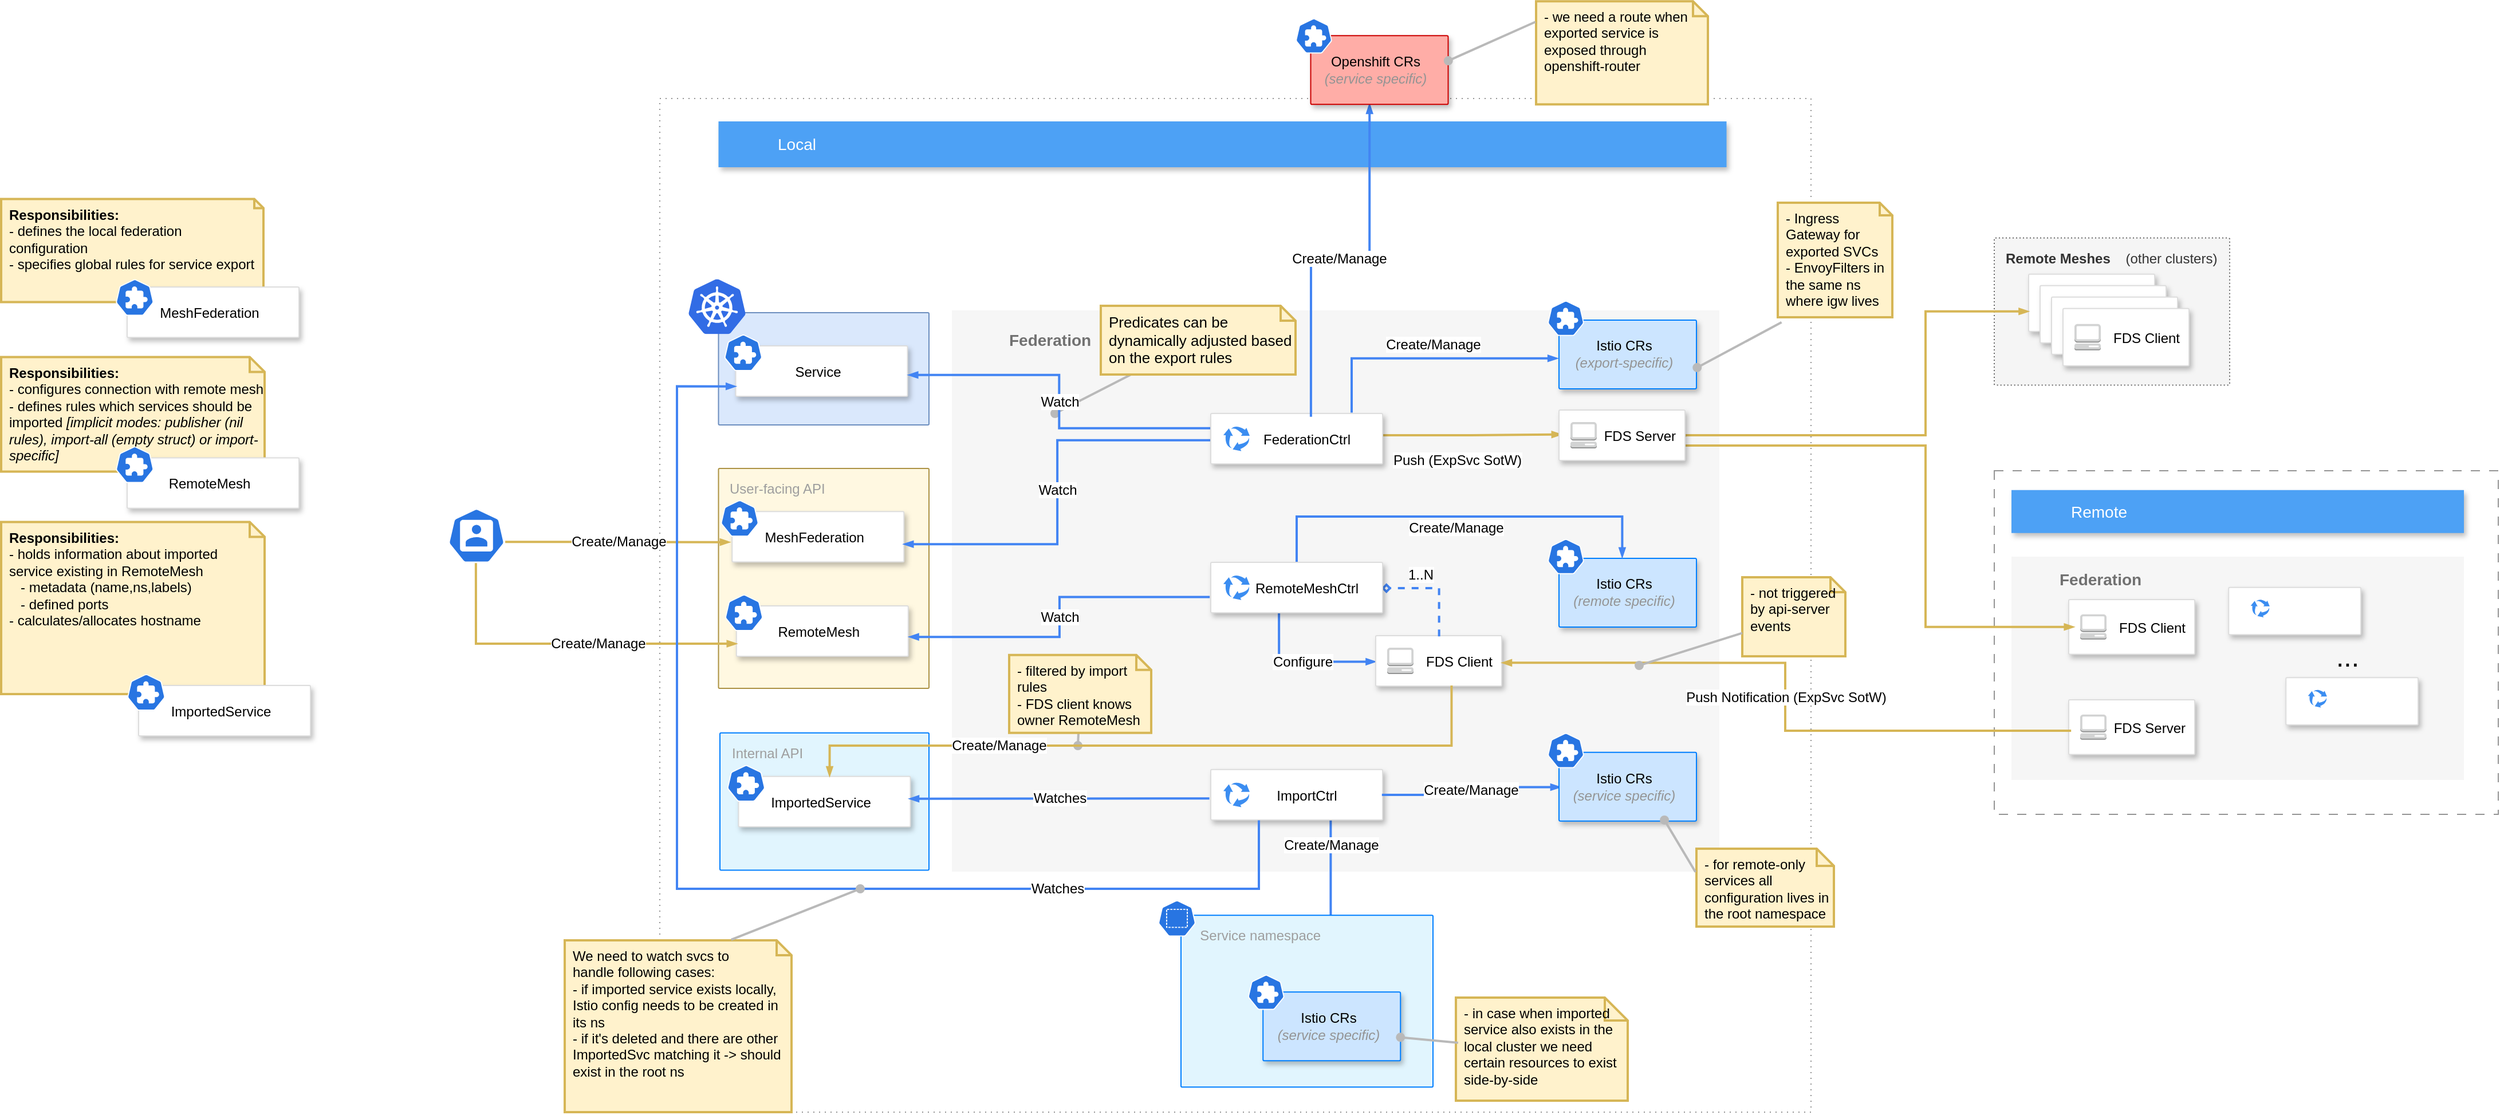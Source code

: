 <mxfile version="26.0.4" pages="3">
  <diagram id="d1ab7348-05c3-a1e3-ca4d-12c340fd6b49" name="Overview">
    <mxGraphModel dx="4652" dy="3680" grid="1" gridSize="10" guides="1" tooltips="1" connect="0" arrows="0" fold="1" page="1" pageScale="1" pageWidth="1169" pageHeight="827" background="none" math="0" shadow="0">
      <root>
        <mxCell id="0" />
        <mxCell id="1" parent="0" />
        <mxCell id="4prUAAH1-Vj1H4gbi63c-129" value="" style="whiteSpace=wrap;html=1;dashed=1;dashPattern=1 4;strokeColor=#949494;movable=1;resizable=1;rotatable=1;deletable=1;editable=1;locked=0;connectable=1;" parent="1" vertex="1">
          <mxGeometry x="-1755" y="-1720" width="1005" height="885" as="geometry" />
        </mxCell>
        <mxCell id="tqtwdQ4Mb6ff4IdaYJo5-204" value="" style="rounded=1;absoluteArcSize=1;arcSize=2;html=1;strokeColor=#6c8ebf;shadow=0;dashed=0;fontSize=12;align=left;verticalAlign=top;spacing=10;spacingTop=-4;fillColor=#dae8fc;direction=south;" parent="1" vertex="1">
          <mxGeometry x="-1703.75" y="-1533" width="183.75" height="98" as="geometry" />
        </mxCell>
        <mxCell id="2" value="&lt;b&gt;Federation&lt;/b&gt;" style="fillColor=#F6F6F6;strokeColor=none;shadow=0;gradientColor=none;fontSize=14;align=left;spacing=10;fontColor=#717171;9E9E9E;verticalAlign=top;spacingTop=3;fontStyle=0;spacingLeft=40;html=1;container=0;movable=1;resizable=1;rotatable=1;deletable=1;editable=1;locked=0;connectable=1;" parent="1" vertex="1">
          <mxGeometry x="-1500" y="-1535" width="670" height="490" as="geometry" />
        </mxCell>
        <mxCell id="9" value="Local" style="fillColor=#4DA1F5;strokeColor=none;shadow=1;gradientColor=none;fontSize=14;align=left;spacingLeft=50;fontColor=#ffffff;html=1;movable=1;resizable=1;rotatable=1;deletable=1;editable=1;locked=0;connectable=1;" parent="1" vertex="1">
          <mxGeometry x="-1703.75" y="-1700" width="880" height="40" as="geometry" />
        </mxCell>
        <mxCell id="128" value="User-facing API" style="rounded=1;absoluteArcSize=1;arcSize=2;html=1;strokeColor=#AC9244;gradientColor=none;shadow=0;dashed=0;fontSize=12;fontColor=#9E9E9E;align=left;verticalAlign=top;spacing=10;spacingTop=-4;fillColor=#FFF8E1;" parent="1" vertex="1">
          <mxGeometry x="-1703.75" y="-1397" width="183.75" height="192" as="geometry" />
        </mxCell>
        <mxCell id="tqtwdQ4Mb6ff4IdaYJo5-192" value="" style="group" parent="1" vertex="1" connectable="0">
          <mxGeometry x="-1701.87" y="-1369.38" width="160" height="54" as="geometry" />
        </mxCell>
        <mxCell id="tqtwdQ4Mb6ff4IdaYJo5-193" value="MeshFederation" style="strokeColor=#dddddd;shadow=1;strokeWidth=1;rounded=1;absoluteArcSize=1;arcSize=2;align=center;spacingRight=6;" parent="tqtwdQ4Mb6ff4IdaYJo5-192" vertex="1">
          <mxGeometry x="10" y="10" width="150" height="44" as="geometry" />
        </mxCell>
        <mxCell id="tqtwdQ4Mb6ff4IdaYJo5-194" value="" style="aspect=fixed;sketch=0;html=1;dashed=0;whitespace=wrap;verticalLabelPosition=bottom;verticalAlign=top;fillColor=#2875E2;strokeColor=#ffffff;points=[[0.005,0.63,0],[0.1,0.2,0],[0.9,0.2,0],[0.5,0,0],[0.995,0.63,0],[0.72,0.99,0],[0.5,1,0],[0.28,0.99,0]];shape=mxgraph.kubernetes.icon2;prIcon=crd" parent="tqtwdQ4Mb6ff4IdaYJo5-192" vertex="1">
          <mxGeometry width="33.33" height="32" as="geometry" />
        </mxCell>
        <mxCell id="tqtwdQ4Mb6ff4IdaYJo5-195" value="" style="group" parent="1" vertex="1" connectable="0">
          <mxGeometry x="-1698.12" y="-1287" width="160" height="54" as="geometry" />
        </mxCell>
        <mxCell id="Z5KWClklySxI7UpJNrsG-188" value="" style="group" parent="tqtwdQ4Mb6ff4IdaYJo5-195" vertex="1" connectable="0">
          <mxGeometry width="160" height="54" as="geometry" />
        </mxCell>
        <mxCell id="tqtwdQ4Mb6ff4IdaYJo5-196" value="RemoteMesh" style="strokeColor=#dddddd;shadow=1;strokeWidth=1;rounded=1;absoluteArcSize=1;arcSize=2;align=center;spacingRight=6;" parent="Z5KWClklySxI7UpJNrsG-188" vertex="1">
          <mxGeometry x="10" y="10" width="150" height="44" as="geometry" />
        </mxCell>
        <mxCell id="tqtwdQ4Mb6ff4IdaYJo5-197" value="" style="aspect=fixed;sketch=0;html=1;dashed=0;whitespace=wrap;verticalLabelPosition=bottom;verticalAlign=top;fillColor=#2875E2;strokeColor=#ffffff;points=[[0.005,0.63,0],[0.1,0.2,0],[0.9,0.2,0],[0.5,0,0],[0.995,0.63,0],[0.72,0.99,0],[0.5,1,0],[0.28,0.99,0]];shape=mxgraph.kubernetes.icon2;prIcon=crd" parent="Z5KWClklySxI7UpJNrsG-188" vertex="1">
          <mxGeometry width="33.33" height="32" as="geometry" />
        </mxCell>
        <mxCell id="tqtwdQ4Mb6ff4IdaYJo5-205" value="" style="image;sketch=0;aspect=fixed;html=1;points=[];align=center;fontSize=12;image=img/lib/mscae/Kubernetes.svg;" parent="1" vertex="1">
          <mxGeometry x="-1730" y="-1562.31" width="50" height="48" as="geometry" />
        </mxCell>
        <mxCell id="tqtwdQ4Mb6ff4IdaYJo5-207" value="" style="group" parent="1" vertex="1" connectable="0">
          <mxGeometry x="-1698.75" y="-1514" width="160" height="54" as="geometry" />
        </mxCell>
        <mxCell id="tqtwdQ4Mb6ff4IdaYJo5-208" value="Service" style="strokeColor=#dddddd;shadow=1;strokeWidth=1;rounded=1;absoluteArcSize=1;arcSize=2;align=center;spacingRight=6;" parent="tqtwdQ4Mb6ff4IdaYJo5-207" vertex="1">
          <mxGeometry x="10" y="10" width="150" height="44" as="geometry" />
        </mxCell>
        <mxCell id="tqtwdQ4Mb6ff4IdaYJo5-209" value="" style="aspect=fixed;sketch=0;html=1;dashed=0;whitespace=wrap;verticalLabelPosition=bottom;verticalAlign=top;fillColor=#2875E2;strokeColor=#ffffff;points=[[0.005,0.63,0],[0.1,0.2,0],[0.9,0.2,0],[0.5,0,0],[0.995,0.63,0],[0.72,0.99,0],[0.5,1,0],[0.28,0.99,0]];shape=mxgraph.kubernetes.icon2;prIcon=crd" parent="tqtwdQ4Mb6ff4IdaYJo5-207" vertex="1">
          <mxGeometry width="33.33" height="32" as="geometry" />
        </mxCell>
        <mxCell id="Z5KWClklySxI7UpJNrsG-138" value="&lt;span style=&quot;background-color: light-dark(#ffffff, var(--ge-dark-color, #121212));&quot;&gt;Configure&lt;/span&gt;" style="edgeStyle=orthogonalEdgeStyle;rounded=0;html=1;labelBackgroundColor=none;startFill=1;startSize=4;endArrow=blockThin;endFill=1;endSize=4;jettySize=auto;orthogonalLoop=1;strokeColor=#4284F3;strokeWidth=2;fontSize=12;fontColor=#000000;align=center;dashed=0;exitX=0.397;exitY=0.977;exitDx=0;exitDy=0;exitPerimeter=0;entryX=0.003;entryY=0.516;entryDx=0;entryDy=0;entryPerimeter=0;" parent="1" source="Z5KWClklySxI7UpJNrsG-195" target="Z5KWClklySxI7UpJNrsG-132" edge="1">
          <mxGeometry relative="1" as="geometry">
            <mxPoint x="-1246.3" y="-1325.984" as="sourcePoint" />
            <mxPoint x="-1102.05" y="-1267.236" as="targetPoint" />
            <Array as="points" />
          </mxGeometry>
        </mxCell>
        <mxCell id="Z5KWClklySxI7UpJNrsG-145" value="" style="rounded=0;html=1;labelBackgroundColor=none;startFill=1;endArrow=oval;endFill=1;jettySize=auto;orthogonalLoop=1;strokeColor=#B9B9B9;strokeWidth=2;fontSize=12;fontColor=#000000;align=center;fillColor=#dae8fc;" parent="1" source="Z5KWClklySxI7UpJNrsG-143" edge="1">
          <mxGeometry relative="1" as="geometry">
            <mxPoint x="-902" y="-845" as="sourcePoint" />
            <mxPoint x="-1390" y="-1155" as="targetPoint" />
          </mxGeometry>
        </mxCell>
        <mxCell id="Z5KWClklySxI7UpJNrsG-150" value="&lt;div&gt;&lt;font&gt;- not triggered&amp;nbsp;&lt;/font&gt;&lt;/div&gt;&lt;div&gt;&lt;font&gt;by api-server events&lt;/font&gt;&lt;/div&gt;" style="shape=note;strokeWidth=2;size=13;whiteSpace=wrap;html=1;fillColor=#fff2cc;strokeColor=#d6b656;align=left;spacingLeft=5;verticalAlign=top;" parent="1" vertex="1">
          <mxGeometry x="-810" y="-1302" width="90" height="69" as="geometry" />
        </mxCell>
        <mxCell id="Z5KWClklySxI7UpJNrsG-153" value="" style="rounded=0;html=1;labelBackgroundColor=none;startFill=1;endArrow=oval;endFill=1;jettySize=auto;orthogonalLoop=1;strokeColor=#B9B9B9;strokeWidth=2;fontSize=12;fontColor=#000000;align=center;fillColor=#dae8fc;" parent="1" source="Z5KWClklySxI7UpJNrsG-152" edge="1">
          <mxGeometry x="0.019" relative="1" as="geometry">
            <mxPoint x="-892" y="-835" as="sourcePoint" />
            <mxPoint x="-1410" y="-1445" as="targetPoint" />
            <mxPoint y="-1" as="offset" />
          </mxGeometry>
        </mxCell>
        <mxCell id="Z5KWClklySxI7UpJNrsG-152" value="&lt;div&gt;&lt;font style=&quot;font-size: 13px;&quot;&gt;P&lt;span style=&quot;background-color: transparent; color: light-dark(rgb(0, 0, 0), rgb(255, 255, 255));&quot;&gt;redicates can be dynamically adjusted based on the export rules&lt;/span&gt;&lt;/font&gt;&lt;/div&gt;" style="shape=note;strokeWidth=2;size=13;whiteSpace=wrap;html=1;fillColor=#fff2cc;strokeColor=#d6b656;align=left;spacingLeft=5;verticalAlign=top;" parent="1" vertex="1">
          <mxGeometry x="-1370" y="-1539" width="170" height="60" as="geometry" />
        </mxCell>
        <mxCell id="Z5KWClklySxI7UpJNrsG-177" value="&lt;span style=&quot;background-color: light-dark(#ffffff, var(--ge-dark-color, #121212));&quot;&gt;Push &lt;/span&gt;&lt;span style=&quot;background-color: rgb(255, 255, 255);&quot;&gt;(ExpSvc SotW)&lt;/span&gt;" style="edgeStyle=orthogonalEdgeStyle;rounded=0;html=1;labelBackgroundColor=none;startFill=1;startSize=4;endArrow=blockThin;endFill=1;endSize=4;jettySize=auto;orthogonalLoop=1;strokeColor=#d6b656;strokeWidth=2;fontSize=12;fontColor=#000000;align=center;dashed=0;exitX=0.99;exitY=0.431;exitDx=0;exitDy=0;exitPerimeter=0;fillColor=#fff2cc;entryX=0.023;entryY=0.485;entryDx=0;entryDy=0;entryPerimeter=0;" parent="1" source="Z5KWClklySxI7UpJNrsG-181" target="Z5KWClklySxI7UpJNrsG-148" edge="1">
          <mxGeometry x="-0.017" y="-11" relative="1" as="geometry">
            <mxPoint x="-1214.95" y="-1091.616" as="sourcePoint" />
            <mxPoint x="-1215" y="-1025" as="targetPoint" />
            <mxPoint x="-11" y="11" as="offset" />
          </mxGeometry>
        </mxCell>
        <mxCell id="Z5KWClklySxI7UpJNrsG-135" value="" style="group" parent="1" vertex="1" connectable="0">
          <mxGeometry x="-1130" y="-1251" width="110" height="44" as="geometry" />
        </mxCell>
        <mxCell id="Z5KWClklySxI7UpJNrsG-163" value="" style="group" parent="Z5KWClklySxI7UpJNrsG-135" vertex="1" connectable="0">
          <mxGeometry width="110" height="44" as="geometry" />
        </mxCell>
        <mxCell id="Z5KWClklySxI7UpJNrsG-132" value="FDS Client" style="strokeColor=#dddddd;shadow=1;strokeWidth=1;rounded=1;absoluteArcSize=1;arcSize=2;align=right;spacingRight=6;" parent="Z5KWClklySxI7UpJNrsG-163" vertex="1">
          <mxGeometry width="110" height="44" as="geometry" />
        </mxCell>
        <mxCell id="Z5KWClklySxI7UpJNrsG-134" value="" style="outlineConnect=0;dashed=0;verticalLabelPosition=bottom;verticalAlign=top;align=center;html=1;shape=mxgraph.aws3.management_console;fillColor=#D2D3D3;gradientColor=none;" parent="Z5KWClklySxI7UpJNrsG-163" vertex="1">
          <mxGeometry x="10" y="10.5" width="23" height="23" as="geometry" />
        </mxCell>
        <mxCell id="Z5KWClklySxI7UpJNrsG-184" value="&lt;span style=&quot;background-color: light-dark(#ffffff, var(--ge-dark-color, #121212));&quot;&gt;Watch&lt;/span&gt;" style="edgeStyle=orthogonalEdgeStyle;rounded=0;html=1;labelBackgroundColor=none;startFill=1;startSize=4;endArrow=blockThin;endFill=1;endSize=4;jettySize=auto;orthogonalLoop=1;strokeColor=#4284F3;strokeWidth=2;fontSize=12;fontColor=#000000;align=center;dashed=0;exitX=0.024;exitY=0.532;exitDx=0;exitDy=0;exitPerimeter=0;entryX=0.996;entryY=0.647;entryDx=0;entryDy=0;entryPerimeter=0;" parent="1" source="Z5KWClklySxI7UpJNrsG-181" target="tqtwdQ4Mb6ff4IdaYJo5-193" edge="1">
          <mxGeometry relative="1" as="geometry">
            <mxPoint x="-1887" y="-1536" as="sourcePoint" />
            <mxPoint x="-2010" y="-1475" as="targetPoint" />
          </mxGeometry>
        </mxCell>
        <mxCell id="Z5KWClklySxI7UpJNrsG-198" value="&lt;span style=&quot;background-color: light-dark(#ffffff, var(--ge-dark-color, #121212));&quot;&gt;Watch&lt;/span&gt;" style="edgeStyle=orthogonalEdgeStyle;rounded=0;html=1;labelBackgroundColor=none;startFill=1;startSize=4;endArrow=blockThin;endFill=1;endSize=4;jettySize=auto;orthogonalLoop=1;strokeColor=#4284F3;strokeWidth=2;fontSize=12;fontColor=#000000;align=center;dashed=0;exitX=-0.006;exitY=0.688;exitDx=0;exitDy=0;exitPerimeter=0;entryX=1.002;entryY=0.615;entryDx=0;entryDy=0;entryPerimeter=0;" parent="1" source="Z5KWClklySxI7UpJNrsG-195" target="tqtwdQ4Mb6ff4IdaYJo5-196" edge="1">
          <mxGeometry relative="1" as="geometry">
            <mxPoint x="-1387.32" y="-1057.404" as="sourcePoint" />
            <mxPoint x="-1649.97" y="-945" as="targetPoint" />
          </mxGeometry>
        </mxCell>
        <mxCell id="4prUAAH1-Vj1H4gbi63c-130" value="" style="group" parent="1" vertex="1" connectable="0">
          <mxGeometry x="-590" y="-1598.25" width="205.5" height="128.5" as="geometry" />
        </mxCell>
        <mxCell id="Z5KWClklySxI7UpJNrsG-156" value="&lt;b&gt;Remote Meshes&amp;nbsp; &amp;nbsp;&amp;nbsp;&lt;/b&gt;(other clusters)" style="rounded=1;absoluteArcSize=1;arcSize=2;html=1;strokeColor=#666666;shadow=0;dashed=1;fontSize=12;fontColor=#333333;align=left;verticalAlign=top;spacing=10;spacingTop=-4;fillColor=#f5f5f5;dashPattern=1 2;" parent="4prUAAH1-Vj1H4gbi63c-130" vertex="1">
          <mxGeometry width="205.5" height="128.5" as="geometry" />
        </mxCell>
        <mxCell id="Z5KWClklySxI7UpJNrsG-176" value="" style="group" parent="4prUAAH1-Vj1H4gbi63c-130" vertex="1" connectable="0">
          <mxGeometry x="30" y="31.68" width="140" height="80" as="geometry" />
        </mxCell>
        <mxCell id="Z5KWClklySxI7UpJNrsG-157" value="" style="group" parent="Z5KWClklySxI7UpJNrsG-176" vertex="1" connectable="0">
          <mxGeometry width="110" height="50" as="geometry" />
        </mxCell>
        <mxCell id="Z5KWClklySxI7UpJNrsG-161" value="" style="group" parent="Z5KWClklySxI7UpJNrsG-157" vertex="1" connectable="0">
          <mxGeometry width="110" height="50" as="geometry" />
        </mxCell>
        <mxCell id="Z5KWClklySxI7UpJNrsG-158" value="FDS Client" style="strokeColor=#dddddd;shadow=1;strokeWidth=1;rounded=1;absoluteArcSize=1;arcSize=2;align=right;spacingRight=6;" parent="Z5KWClklySxI7UpJNrsG-161" vertex="1">
          <mxGeometry width="110" height="50" as="geometry" />
        </mxCell>
        <mxCell id="Z5KWClklySxI7UpJNrsG-159" value="" style="outlineConnect=0;dashed=0;verticalLabelPosition=bottom;verticalAlign=top;align=center;html=1;shape=mxgraph.aws3.management_console;fillColor=#D2D3D3;gradientColor=none;" parent="Z5KWClklySxI7UpJNrsG-161" vertex="1">
          <mxGeometry x="10" y="13.5" width="23" height="23" as="geometry" />
        </mxCell>
        <mxCell id="Z5KWClklySxI7UpJNrsG-164" value="" style="group" parent="Z5KWClklySxI7UpJNrsG-176" vertex="1" connectable="0">
          <mxGeometry x="10" y="10" width="110" height="50" as="geometry" />
        </mxCell>
        <mxCell id="Z5KWClklySxI7UpJNrsG-165" value="" style="group" parent="Z5KWClklySxI7UpJNrsG-164" vertex="1" connectable="0">
          <mxGeometry width="110" height="50" as="geometry" />
        </mxCell>
        <mxCell id="Z5KWClklySxI7UpJNrsG-166" value="FDS Client" style="strokeColor=#dddddd;shadow=1;strokeWidth=1;rounded=1;absoluteArcSize=1;arcSize=2;align=right;spacingRight=6;" parent="Z5KWClklySxI7UpJNrsG-165" vertex="1">
          <mxGeometry width="110" height="50" as="geometry" />
        </mxCell>
        <mxCell id="Z5KWClklySxI7UpJNrsG-167" value="" style="outlineConnect=0;dashed=0;verticalLabelPosition=bottom;verticalAlign=top;align=center;html=1;shape=mxgraph.aws3.management_console;fillColor=#D2D3D3;gradientColor=none;" parent="Z5KWClklySxI7UpJNrsG-165" vertex="1">
          <mxGeometry x="10" y="13.5" width="23" height="23" as="geometry" />
        </mxCell>
        <mxCell id="Z5KWClklySxI7UpJNrsG-168" value="" style="group" parent="Z5KWClklySxI7UpJNrsG-176" vertex="1" connectable="0">
          <mxGeometry x="20" y="20" width="110" height="50" as="geometry" />
        </mxCell>
        <mxCell id="Z5KWClklySxI7UpJNrsG-169" value="" style="group" parent="Z5KWClklySxI7UpJNrsG-168" vertex="1" connectable="0">
          <mxGeometry width="110" height="50" as="geometry" />
        </mxCell>
        <mxCell id="Z5KWClklySxI7UpJNrsG-170" value="FDS Client" style="strokeColor=#dddddd;shadow=1;strokeWidth=1;rounded=1;absoluteArcSize=1;arcSize=2;align=right;spacingRight=6;" parent="Z5KWClklySxI7UpJNrsG-169" vertex="1">
          <mxGeometry width="110" height="50" as="geometry" />
        </mxCell>
        <mxCell id="Z5KWClklySxI7UpJNrsG-171" value="" style="outlineConnect=0;dashed=0;verticalLabelPosition=bottom;verticalAlign=top;align=center;html=1;shape=mxgraph.aws3.management_console;fillColor=#D2D3D3;gradientColor=none;" parent="Z5KWClklySxI7UpJNrsG-169" vertex="1">
          <mxGeometry x="10" y="13.5" width="23" height="23" as="geometry" />
        </mxCell>
        <mxCell id="Z5KWClklySxI7UpJNrsG-172" value="" style="group" parent="Z5KWClklySxI7UpJNrsG-176" vertex="1" connectable="0">
          <mxGeometry x="30" y="30" width="110" height="50" as="geometry" />
        </mxCell>
        <mxCell id="Z5KWClklySxI7UpJNrsG-173" value="" style="group" parent="Z5KWClklySxI7UpJNrsG-172" vertex="1" connectable="0">
          <mxGeometry width="110" height="50" as="geometry" />
        </mxCell>
        <mxCell id="Z5KWClklySxI7UpJNrsG-174" value="FDS Client" style="strokeColor=#dddddd;shadow=1;strokeWidth=1;rounded=1;absoluteArcSize=1;arcSize=2;align=right;spacingRight=6;" parent="Z5KWClklySxI7UpJNrsG-173" vertex="1">
          <mxGeometry width="110" height="50" as="geometry" />
        </mxCell>
        <mxCell id="Z5KWClklySxI7UpJNrsG-175" value="" style="outlineConnect=0;dashed=0;verticalLabelPosition=bottom;verticalAlign=top;align=center;html=1;shape=mxgraph.aws3.management_console;fillColor=#D2D3D3;gradientColor=none;" parent="Z5KWClklySxI7UpJNrsG-173" vertex="1">
          <mxGeometry x="10" y="13.5" width="23" height="23" as="geometry" />
        </mxCell>
        <mxCell id="Z5KWClklySxI7UpJNrsG-160" value="" style="edgeStyle=orthogonalEdgeStyle;rounded=0;html=1;labelBackgroundColor=none;startFill=1;startSize=4;endArrow=blockThin;endFill=1;endSize=4;jettySize=auto;orthogonalLoop=1;strokeColor=#d6b656;strokeWidth=2;fontSize=12;fontColor=#000000;align=center;dashed=0;exitX=1.001;exitY=0.528;exitDx=0;exitDy=0;exitPerimeter=0;entryX=0.003;entryY=0.649;entryDx=0;entryDy=0;entryPerimeter=0;fillColor=#fff2cc;" parent="1" source="Z5KWClklySxI7UpJNrsG-148" target="Z5KWClklySxI7UpJNrsG-158" edge="1">
          <mxGeometry relative="1" as="geometry">
            <mxPoint x="-707" y="-1234" as="sourcePoint" />
            <mxPoint x="-941" y="-1232" as="targetPoint" />
            <Array as="points">
              <mxPoint x="-650" y="-1426" />
              <mxPoint x="-650" y="-1534" />
            </Array>
          </mxGeometry>
        </mxCell>
        <mxCell id="4prUAAH1-Vj1H4gbi63c-131" value="" style="shape=image;html=1;verticalAlign=top;verticalLabelPosition=bottom;labelBackgroundColor=#ffffff;imageAspect=0;aspect=fixed;image=https://cdn2.iconfinder.com/data/icons/boxicons-solid-vol-1/24/bxs-component-128.png" parent="1" vertex="1">
          <mxGeometry x="-1495" y="-1529" width="40" height="40" as="geometry" />
        </mxCell>
        <mxCell id="cF_MKMTuGIbOtYrP1UFE-146" value="" style="group;spacingLeft=0;" parent="1" vertex="1" connectable="0">
          <mxGeometry x="-590" y="-1395" width="440" height="300" as="geometry" />
        </mxCell>
        <mxCell id="4prUAAH1-Vj1H4gbi63c-134" value="" style="whiteSpace=wrap;html=1;dashed=1;dashPattern=8 8;strokeColor=#949494;" parent="cF_MKMTuGIbOtYrP1UFE-146" vertex="1">
          <mxGeometry width="440" height="300" as="geometry" />
        </mxCell>
        <mxCell id="4prUAAH1-Vj1H4gbi63c-132" value="&lt;b&gt;Federation&lt;/b&gt;" style="fillColor=#F6F6F6;strokeColor=none;shadow=0;gradientColor=none;fontSize=14;align=left;spacing=10;fontColor=#717171;9E9E9E;verticalAlign=top;spacingTop=-3;fontStyle=0;spacingLeft=32;html=1;container=0;movable=1;resizable=1;rotatable=1;deletable=1;editable=1;locked=0;connectable=1;" parent="cF_MKMTuGIbOtYrP1UFE-146" vertex="1">
          <mxGeometry x="15" y="75" width="395" height="195" as="geometry" />
        </mxCell>
        <mxCell id="4prUAAH1-Vj1H4gbi63c-133" value="" style="shape=image;html=1;verticalAlign=top;verticalLabelPosition=bottom;labelBackgroundColor=#ffffff;imageAspect=0;aspect=fixed;image=https://cdn2.iconfinder.com/data/icons/boxicons-solid-vol-1/24/bxs-component-128.png" parent="cF_MKMTuGIbOtYrP1UFE-146" vertex="1">
          <mxGeometry x="19" y="77" width="37.5" height="37.5" as="geometry" />
        </mxCell>
        <mxCell id="4prUAAH1-Vj1H4gbi63c-135" value="Remote" style="fillColor=#4DA1F5;strokeColor=none;shadow=1;gradientColor=none;fontSize=14;align=left;spacingLeft=50;fontColor=#ffffff;html=1;" parent="cF_MKMTuGIbOtYrP1UFE-146" vertex="1">
          <mxGeometry x="15" y="16.875" width="395" height="37.5" as="geometry" />
        </mxCell>
        <mxCell id="4prUAAH1-Vj1H4gbi63c-157" value="" style="group" parent="cF_MKMTuGIbOtYrP1UFE-146" vertex="1" connectable="0">
          <mxGeometry x="200" y="84.375" width="120" height="58.772" as="geometry" />
        </mxCell>
        <mxCell id="4prUAAH1-Vj1H4gbi63c-158" value="" style="strokeColor=#dddddd;shadow=1;strokeWidth=1;rounded=1;absoluteArcSize=1;arcSize=2;align=right;spacingRight=6;spacingLeft=16;" parent="4prUAAH1-Vj1H4gbi63c-157" vertex="1">
          <mxGeometry x="4.615" y="17.522" width="115.385" height="41.25" as="geometry" />
        </mxCell>
        <mxCell id="4prUAAH1-Vj1H4gbi63c-159" value="" style="sketch=0;html=1;aspect=fixed;strokeColor=none;shadow=0;fillColor=#3B8DF1;verticalAlign=top;labelPosition=center;verticalLabelPosition=bottom;shape=mxgraph.gcp2.arrow_cycle" parent="4prUAAH1-Vj1H4gbi63c-157" vertex="1">
          <mxGeometry x="23.846" y="27.9" width="16.587" height="15.757" as="geometry" />
        </mxCell>
        <mxCell id="4prUAAH1-Vj1H4gbi63c-161" value="" style="group" parent="cF_MKMTuGIbOtYrP1UFE-146" vertex="1" connectable="0">
          <mxGeometry x="250" y="163.125" width="120" height="58.772" as="geometry" />
        </mxCell>
        <mxCell id="4prUAAH1-Vj1H4gbi63c-162" value="" style="strokeColor=#dddddd;shadow=1;strokeWidth=1;rounded=1;absoluteArcSize=1;arcSize=2;align=right;spacingRight=6;spacingLeft=16;" parent="4prUAAH1-Vj1H4gbi63c-161" vertex="1">
          <mxGeometry x="4.615" y="17.522" width="115.385" height="41.25" as="geometry" />
        </mxCell>
        <mxCell id="4prUAAH1-Vj1H4gbi63c-163" value="" style="sketch=0;html=1;aspect=fixed;strokeColor=none;shadow=0;fillColor=#3B8DF1;verticalAlign=top;labelPosition=center;verticalLabelPosition=bottom;shape=mxgraph.gcp2.arrow_cycle" parent="4prUAAH1-Vj1H4gbi63c-161" vertex="1">
          <mxGeometry x="23.846" y="27.9" width="16.587" height="15.757" as="geometry" />
        </mxCell>
        <mxCell id="4prUAAH1-Vj1H4gbi63c-165" value="..." style="text;html=1;align=center;verticalAlign=middle;resizable=0;points=[];autosize=1;strokeColor=none;fillColor=none;fontSize=24;" parent="4prUAAH1-Vj1H4gbi63c-161" vertex="1">
          <mxGeometry x="38.462" y="-19.978" width="40" height="40" as="geometry" />
        </mxCell>
        <mxCell id="EcVU1PaIRNk6FzD5XjBy-133" value="FDS Client" style="strokeColor=#dddddd;shadow=1;strokeWidth=1;rounded=1;absoluteArcSize=1;arcSize=2;align=right;spacingRight=6;" parent="cF_MKMTuGIbOtYrP1UFE-146" vertex="1">
          <mxGeometry x="65" y="112.5" width="110" height="47.771" as="geometry" />
        </mxCell>
        <mxCell id="EcVU1PaIRNk6FzD5XjBy-134" value="" style="outlineConnect=0;dashed=0;verticalLabelPosition=bottom;verticalAlign=top;align=center;html=1;shape=mxgraph.aws3.management_console;fillColor=#D2D3D3;gradientColor=none;" parent="cF_MKMTuGIbOtYrP1UFE-146" vertex="1">
          <mxGeometry x="75" y="125.398" width="23" height="21.975" as="geometry" />
        </mxCell>
        <mxCell id="EcVU1PaIRNk6FzD5XjBy-137" value="FDS Server" style="strokeColor=#dddddd;shadow=1;strokeWidth=1;rounded=1;absoluteArcSize=1;arcSize=2;align=right;spacingRight=6;" parent="cF_MKMTuGIbOtYrP1UFE-146" vertex="1">
          <mxGeometry x="65" y="200.0" width="110" height="47.771" as="geometry" />
        </mxCell>
        <mxCell id="EcVU1PaIRNk6FzD5XjBy-138" value="" style="outlineConnect=0;dashed=0;verticalLabelPosition=bottom;verticalAlign=top;align=center;html=1;shape=mxgraph.aws3.management_console;fillColor=#D2D3D3;gradientColor=none;" parent="cF_MKMTuGIbOtYrP1UFE-146" vertex="1">
          <mxGeometry x="75" y="212.898" width="23" height="21.975" as="geometry" />
        </mxCell>
        <mxCell id="Z5KWClklySxI7UpJNrsG-142" value="&lt;span style=&quot;background-color: light-dark(#ffffff, var(--ge-dark-color, #121212));&quot;&gt;Push Notification (ExpSvc&amp;nbsp;&lt;/span&gt;&lt;span style=&quot;background-color: light-dark(#ffffff, var(--ge-dark-color, #121212)); color: light-dark(rgb(0, 0, 0), rgb(237, 237, 237));&quot;&gt;SotW)&lt;/span&gt;" style="edgeStyle=orthogonalEdgeStyle;rounded=0;html=1;labelBackgroundColor=none;startFill=1;startSize=4;endArrow=blockThin;endFill=1;endSize=4;jettySize=auto;orthogonalLoop=1;strokeColor=#d6b656;strokeWidth=2;fontSize=12;fontColor=#000000;align=center;dashed=0;exitX=0.019;exitY=0.566;exitDx=0;exitDy=0;exitPerimeter=0;fillColor=#fff2cc;entryX=0.999;entryY=0.538;entryDx=0;entryDy=0;entryPerimeter=0;" parent="1" source="EcVU1PaIRNk6FzD5XjBy-137" target="Z5KWClklySxI7UpJNrsG-132" edge="1">
          <mxGeometry relative="1" as="geometry">
            <mxPoint x="-521.81" y="-1170.79" as="sourcePoint" />
            <mxPoint x="-1119" y="-900" as="targetPoint" />
          </mxGeometry>
        </mxCell>
        <mxCell id="Z5KWClklySxI7UpJNrsG-151" value="" style="rounded=0;html=1;labelBackgroundColor=none;startFill=1;endArrow=oval;endFill=1;jettySize=auto;orthogonalLoop=1;strokeColor=#B9B9B9;strokeWidth=2;fontSize=12;fontColor=#000000;align=center;fillColor=#dae8fc;" parent="1" source="Z5KWClklySxI7UpJNrsG-150" edge="1">
          <mxGeometry x="0.019" relative="1" as="geometry">
            <mxPoint x="-832" y="-1135" as="sourcePoint" />
            <mxPoint x="-900" y="-1225" as="targetPoint" />
            <mxPoint y="-1" as="offset" />
          </mxGeometry>
        </mxCell>
        <mxCell id="tqtwdQ4Mb6ff4IdaYJo5-201" value="&lt;span style=&quot;background-color: light-dark(#ffffff, var(--ge-dark-color, #121212));&quot;&gt;1..N&lt;/span&gt;" style="edgeStyle=orthogonalEdgeStyle;rounded=0;html=1;labelBackgroundColor=none;startFill=1;startSize=4;endArrow=diamond;endFill=0;endSize=4;jettySize=auto;orthogonalLoop=1;strokeColor=#4284F3;strokeWidth=2;fontSize=12;fontColor=#000000;align=center;dashed=1;entryX=0.993;entryY=0.512;entryDx=0;entryDy=0;entryPerimeter=0;exitX=0.503;exitY=0.013;exitDx=0;exitDy=0;exitPerimeter=0;" parent="1" source="Z5KWClklySxI7UpJNrsG-132" target="Z5KWClklySxI7UpJNrsG-195" edge="1">
          <mxGeometry x="0.252" y="-12" relative="1" as="geometry">
            <mxPoint x="-1050" y="-1245" as="sourcePoint" />
            <mxPoint x="-730" y="-987" as="targetPoint" />
            <mxPoint as="offset" />
          </mxGeometry>
        </mxCell>
        <mxCell id="tqtwdQ4Mb6ff4IdaYJo5-217" value="&lt;span style=&quot;background-color: light-dark(#ffffff, var(--ge-dark-color, #121212));&quot;&gt;Watch&lt;/span&gt;" style="edgeStyle=orthogonalEdgeStyle;rounded=0;html=1;labelBackgroundColor=none;startFill=1;startSize=4;endArrow=blockThin;endFill=1;endSize=4;jettySize=auto;orthogonalLoop=1;strokeColor=#4284F3;strokeWidth=2;fontSize=12;fontColor=#000000;align=center;dashed=0;entryX=1.002;entryY=0.577;entryDx=0;entryDy=0;entryPerimeter=0;exitX=0.008;exitY=0.293;exitDx=0;exitDy=0;exitPerimeter=0;" parent="1" source="Z5KWClklySxI7UpJNrsG-181" target="tqtwdQ4Mb6ff4IdaYJo5-208" edge="1">
          <mxGeometry relative="1" as="geometry">
            <mxPoint x="-1285" y="-1113" as="sourcePoint" />
            <mxPoint x="-1534" y="-1274" as="targetPoint" />
            <Array as="points" />
          </mxGeometry>
        </mxCell>
        <mxCell id="Z5KWClklySxI7UpJNrsG-136" value="&lt;span style=&quot;background-color: light-dark(#ffffff, var(--ge-dark-color, #121212));&quot;&gt;Create/Manage&lt;/span&gt;" style="edgeStyle=orthogonalEdgeStyle;rounded=0;html=1;labelBackgroundColor=none;startFill=1;startSize=4;endArrow=blockThin;endFill=1;endSize=4;jettySize=auto;orthogonalLoop=1;strokeColor=#d6b656;strokeWidth=2;fontSize=12;fontColor=#000000;align=center;dashed=0;fillColor=#fff2cc;exitX=1.001;exitY=0.614;exitDx=0;exitDy=0;exitPerimeter=0;entryX=-0.011;entryY=0.607;entryDx=0;entryDy=0;entryPerimeter=0;" parent="1" source="EGwG9izZF0lXO34Cpq4w-128" target="tqtwdQ4Mb6ff4IdaYJo5-193" edge="1">
          <mxGeometry relative="1" as="geometry">
            <mxPoint x="-1801.42" y="-1449" as="sourcePoint" />
            <mxPoint x="-1979.996" y="-1106.78" as="targetPoint" />
            <Array as="points" />
          </mxGeometry>
        </mxCell>
        <mxCell id="cF_MKMTuGIbOtYrP1UFE-148" value="" style="group" parent="1" vertex="1" connectable="0">
          <mxGeometry x="-1274" y="-1445" width="150" height="44" as="geometry" />
        </mxCell>
        <mxCell id="Z5KWClklySxI7UpJNrsG-181" value="FederationCtrl" style="strokeColor=#dddddd;shadow=1;strokeWidth=1;rounded=1;absoluteArcSize=1;arcSize=2;align=center;spacingRight=6;spacingLeft=24;" parent="cF_MKMTuGIbOtYrP1UFE-148" vertex="1">
          <mxGeometry width="150" height="44" as="geometry" />
        </mxCell>
        <mxCell id="Z5KWClklySxI7UpJNrsG-189" value="" style="sketch=0;html=1;aspect=fixed;strokeColor=none;shadow=0;fillColor=#3B8DF1;verticalAlign=top;labelPosition=center;verticalLabelPosition=bottom;shape=mxgraph.gcp2.arrow_cycle" parent="cF_MKMTuGIbOtYrP1UFE-148" vertex="1">
          <mxGeometry x="11" y="11.07" width="23" height="21.85" as="geometry" />
        </mxCell>
        <mxCell id="vxT9q3DaYwAOY82HnHok-130" value="&lt;span style=&quot;background-color: light-dark(#ffffff, var(--ge-dark-color, #121212));&quot;&gt;Create/Manage&lt;/span&gt;" style="edgeStyle=orthogonalEdgeStyle;rounded=0;html=1;labelBackgroundColor=none;startFill=1;startSize=4;endArrow=blockThin;endFill=1;endSize=4;jettySize=auto;orthogonalLoop=1;strokeColor=#4284F3;strokeWidth=2;fontSize=12;fontColor=#000000;align=center;dashed=0;exitX=0.698;exitY=0.948;exitDx=0;exitDy=0;exitPerimeter=0;entryX=0.494;entryY=-0.01;entryDx=0;entryDy=0;entryPerimeter=0;" parent="1" source="tqtwdQ4Mb6ff4IdaYJo5-177" target="gp1oxAkNKPKfIQOsTOj2-128" edge="1">
          <mxGeometry x="-0.68" relative="1" as="geometry">
            <mxPoint x="-1265" y="-1099" as="sourcePoint" />
            <mxPoint x="-1528" y="-1099" as="targetPoint" />
            <mxPoint as="offset" />
            <Array as="points" />
          </mxGeometry>
        </mxCell>
        <mxCell id="cF_MKMTuGIbOtYrP1UFE-150" value="" style="group" parent="1" vertex="1" connectable="0">
          <mxGeometry x="-1274" y="-1134.18" width="150" height="44" as="geometry" />
        </mxCell>
        <mxCell id="tqtwdQ4Mb6ff4IdaYJo5-177" value="ImportCtrl" style="strokeColor=#dddddd;shadow=1;strokeWidth=1;rounded=1;absoluteArcSize=1;arcSize=2;align=center;spacingRight=6;spacingLeft=24;" parent="cF_MKMTuGIbOtYrP1UFE-150" vertex="1">
          <mxGeometry width="150" height="44" as="geometry" />
        </mxCell>
        <mxCell id="tqtwdQ4Mb6ff4IdaYJo5-164" value="" style="sketch=0;html=1;aspect=fixed;strokeColor=none;shadow=0;fillColor=#3B8DF1;verticalAlign=top;labelPosition=center;verticalLabelPosition=bottom;shape=mxgraph.gcp2.arrow_cycle" parent="cF_MKMTuGIbOtYrP1UFE-150" vertex="1">
          <mxGeometry x="11" y="11.07" width="23" height="21.85" as="geometry" />
        </mxCell>
        <mxCell id="gp1oxAkNKPKfIQOsTOj2-130" value="&lt;span style=&quot;background-color: light-dark(#ffffff, var(--ge-dark-color, #121212));&quot;&gt;Create/Manage&lt;/span&gt;" style="edgeStyle=orthogonalEdgeStyle;rounded=0;html=1;labelBackgroundColor=none;startFill=1;startSize=4;endArrow=blockThin;endFill=1;endSize=4;jettySize=auto;orthogonalLoop=1;strokeColor=#4284F3;strokeWidth=2;fontSize=12;fontColor=#000000;align=center;dashed=0;exitX=0.996;exitY=0.504;exitDx=0;exitDy=0;exitPerimeter=0;entryX=0.013;entryY=0.507;entryDx=0;entryDy=0;entryPerimeter=0;" parent="1" source="tqtwdQ4Mb6ff4IdaYJo5-177" target="gp1oxAkNKPKfIQOsTOj2-129" edge="1">
          <mxGeometry relative="1" as="geometry">
            <mxPoint x="-1218" y="-1082" as="sourcePoint" />
            <mxPoint x="-1068" y="-947" as="targetPoint" />
          </mxGeometry>
        </mxCell>
        <mxCell id="gp1oxAkNKPKfIQOsTOj2-132" value="" style="group" parent="1" vertex="1" connectable="0">
          <mxGeometry x="-980" y="-1166.09" width="130" height="76.91" as="geometry" />
        </mxCell>
        <mxCell id="gp1oxAkNKPKfIQOsTOj2-129" value="Istio CRs&lt;div&gt;&lt;i&gt;&lt;font style=&quot;color: rgb(148, 148, 148);&quot;&gt;(service specific)&lt;/font&gt;&lt;/i&gt;&lt;/div&gt;" style="rounded=1;whiteSpace=wrap;html=1;strokeColor=#007FFF;shadow=1;strokeWidth=1;arcSize=2;spacingRight=6;fillColor=#CCE5FF;" parent="gp1oxAkNKPKfIQOsTOj2-132" vertex="1">
          <mxGeometry x="10" y="16.91" width="120" height="60" as="geometry" />
        </mxCell>
        <mxCell id="gp1oxAkNKPKfIQOsTOj2-131" value="" style="aspect=fixed;sketch=0;html=1;dashed=0;whitespace=wrap;verticalLabelPosition=bottom;verticalAlign=top;fillColor=#2875E2;strokeColor=#ffffff;points=[[0.005,0.63,0],[0.1,0.2,0],[0.9,0.2,0],[0.5,0,0],[0.995,0.63,0],[0.72,0.99,0],[0.5,1,0],[0.28,0.99,0]];shape=mxgraph.kubernetes.icon2;prIcon=crd" parent="gp1oxAkNKPKfIQOsTOj2-132" vertex="1">
          <mxGeometry width="32" height="30.72" as="geometry" />
        </mxCell>
        <mxCell id="gp1oxAkNKPKfIQOsTOj2-135" value="" style="group" parent="1" vertex="1" connectable="0">
          <mxGeometry x="-980" y="-1335.46" width="130" height="76.91" as="geometry" />
        </mxCell>
        <mxCell id="gp1oxAkNKPKfIQOsTOj2-136" value="Istio CRs&lt;div&gt;&lt;i&gt;&lt;font style=&quot;color: rgb(148, 148, 148);&quot;&gt;(remote specific)&lt;/font&gt;&lt;/i&gt;&lt;/div&gt;" style="rounded=1;whiteSpace=wrap;html=1;strokeColor=#007FFF;shadow=1;strokeWidth=1;arcSize=2;spacingRight=6;fillColor=#CCE5FF;" parent="gp1oxAkNKPKfIQOsTOj2-135" vertex="1">
          <mxGeometry x="10" y="16.91" width="120" height="60" as="geometry" />
        </mxCell>
        <mxCell id="gp1oxAkNKPKfIQOsTOj2-137" value="" style="aspect=fixed;sketch=0;html=1;dashed=0;whitespace=wrap;verticalLabelPosition=bottom;verticalAlign=top;fillColor=#2875E2;strokeColor=#ffffff;points=[[0.005,0.63,0],[0.1,0.2,0],[0.9,0.2,0],[0.5,0,0],[0.995,0.63,0],[0.72,0.99,0],[0.5,1,0],[0.28,0.99,0]];shape=mxgraph.kubernetes.icon2;prIcon=crd" parent="gp1oxAkNKPKfIQOsTOj2-135" vertex="1">
          <mxGeometry width="32" height="30.72" as="geometry" />
        </mxCell>
        <mxCell id="gp1oxAkNKPKfIQOsTOj2-138" value="&lt;span style=&quot;background-color: light-dark(#ffffff, var(--ge-dark-color, #121212));&quot;&gt;Create/Manage&lt;/span&gt;" style="edgeStyle=orthogonalEdgeStyle;rounded=0;html=1;labelBackgroundColor=none;startFill=1;startSize=4;endArrow=blockThin;endFill=1;endSize=4;jettySize=auto;orthogonalLoop=1;strokeColor=#4284F3;strokeWidth=2;fontSize=12;fontColor=#000000;align=center;dashed=0;exitX=0.5;exitY=-0.008;exitDx=0;exitDy=0;exitPerimeter=0;entryX=0.46;entryY=-0.007;entryDx=0;entryDy=0;entryPerimeter=0;" parent="1" source="Z5KWClklySxI7UpJNrsG-195" target="gp1oxAkNKPKfIQOsTOj2-136" edge="1">
          <mxGeometry x="-0.005" y="-10" relative="1" as="geometry">
            <mxPoint x="-1124" y="-1340.56" as="sourcePoint" />
            <mxPoint x="-977" y="-1336.56" as="targetPoint" />
            <Array as="points">
              <mxPoint x="-1199" y="-1355" />
              <mxPoint x="-915" y="-1355" />
            </Array>
            <mxPoint as="offset" />
          </mxGeometry>
        </mxCell>
        <mxCell id="gp1oxAkNKPKfIQOsTOj2-139" value="" style="group" parent="1" vertex="1" connectable="0">
          <mxGeometry x="-980" y="-1543.45" width="130" height="76.91" as="geometry" />
        </mxCell>
        <mxCell id="gp1oxAkNKPKfIQOsTOj2-140" value="Istio CRs&lt;div&gt;&lt;i&gt;&lt;font style=&quot;color: rgb(148, 148, 148);&quot;&gt;(export-specific)&lt;/font&gt;&lt;/i&gt;&lt;/div&gt;" style="rounded=1;whiteSpace=wrap;html=1;strokeColor=#007FFF;shadow=1;strokeWidth=1;arcSize=2;spacingRight=6;fillColor=#CCE5FF;" parent="gp1oxAkNKPKfIQOsTOj2-139" vertex="1">
          <mxGeometry x="10" y="16.91" width="120" height="60" as="geometry" />
        </mxCell>
        <mxCell id="gp1oxAkNKPKfIQOsTOj2-141" value="" style="aspect=fixed;sketch=0;html=1;dashed=0;whitespace=wrap;verticalLabelPosition=bottom;verticalAlign=top;fillColor=#2875E2;strokeColor=#ffffff;points=[[0.005,0.63,0],[0.1,0.2,0],[0.9,0.2,0],[0.5,0,0],[0.995,0.63,0],[0.72,0.99,0],[0.5,1,0],[0.28,0.99,0]];shape=mxgraph.kubernetes.icon2;prIcon=crd" parent="gp1oxAkNKPKfIQOsTOj2-139" vertex="1">
          <mxGeometry width="32" height="30.72" as="geometry" />
        </mxCell>
        <mxCell id="gp1oxAkNKPKfIQOsTOj2-142" value="&lt;span style=&quot;background-color: light-dark(#ffffff, var(--ge-dark-color, #121212));&quot;&gt;Create/Manage&lt;/span&gt;" style="edgeStyle=orthogonalEdgeStyle;rounded=0;html=1;labelBackgroundColor=none;startFill=1;startSize=4;endArrow=blockThin;endFill=1;endSize=4;jettySize=auto;orthogonalLoop=1;strokeColor=#4284F3;strokeWidth=2;fontSize=12;fontColor=#000000;align=center;dashed=0;exitX=0.82;exitY=-0.018;exitDx=0;exitDy=0;exitPerimeter=0;entryX=-0.007;entryY=0.557;entryDx=0;entryDy=0;entryPerimeter=0;" parent="1" source="Z5KWClklySxI7UpJNrsG-181" target="gp1oxAkNKPKfIQOsTOj2-140" edge="1">
          <mxGeometry x="0.04" y="12" relative="1" as="geometry">
            <mxPoint x="-1200" y="-1465" as="sourcePoint" />
            <mxPoint x="-978" y="-1486.56" as="targetPoint" />
            <mxPoint as="offset" />
          </mxGeometry>
        </mxCell>
        <mxCell id="gp1oxAkNKPKfIQOsTOj2-143" value="&lt;div&gt;&lt;font&gt;- Ingress Gateway for exported SVCs&lt;/font&gt;&lt;/div&gt;&lt;div&gt;&lt;font&gt;- EnvoyFilters in the same ns where igw lives&lt;/font&gt;&lt;/div&gt;&lt;div&gt;&lt;font&gt;&lt;br&gt;&lt;/font&gt;&lt;/div&gt;" style="shape=note;strokeWidth=2;size=11;whiteSpace=wrap;html=1;fillColor=#fff2cc;strokeColor=#d6b656;align=left;spacingLeft=5;verticalAlign=top;" parent="1" vertex="1">
          <mxGeometry x="-779" y="-1629" width="100" height="100" as="geometry" />
        </mxCell>
        <mxCell id="gp1oxAkNKPKfIQOsTOj2-144" value="" style="rounded=0;html=1;labelBackgroundColor=none;startFill=1;endArrow=oval;endFill=1;jettySize=auto;orthogonalLoop=1;strokeColor=#B9B9B9;strokeWidth=2;fontSize=12;fontColor=#000000;align=center;fillColor=#dae8fc;entryX=1.005;entryY=0.691;entryDx=0;entryDy=0;entryPerimeter=0;exitX=0.033;exitY=1.044;exitDx=0;exitDy=0;exitPerimeter=0;" parent="1" source="gp1oxAkNKPKfIQOsTOj2-143" target="gp1oxAkNKPKfIQOsTOj2-140" edge="1">
          <mxGeometry x="0.019" relative="1" as="geometry">
            <mxPoint x="-826" y="-1196" as="sourcePoint" />
            <mxPoint x="-890" y="-1235" as="targetPoint" />
            <mxPoint y="-1" as="offset" />
          </mxGeometry>
        </mxCell>
        <mxCell id="EGwG9izZF0lXO34Cpq4w-128" value="" style="aspect=fixed;sketch=0;html=1;dashed=0;whitespace=wrap;verticalLabelPosition=bottom;verticalAlign=top;fillColor=#2875E2;strokeColor=#ffffff;points=[[0.005,0.63,0],[0.1,0.2,0],[0.9,0.2,0],[0.5,0,0],[0.995,0.63,0],[0.72,0.99,0],[0.5,1,0],[0.28,0.99,0]];shape=mxgraph.kubernetes.icon2;prIcon=user" parent="1" vertex="1">
          <mxGeometry x="-1940" y="-1362.31" width="50" height="48" as="geometry" />
        </mxCell>
        <mxCell id="EGwG9izZF0lXO34Cpq4w-131" value="&lt;span style=&quot;background-color: light-dark(#ffffff, var(--ge-dark-color, #121212));&quot;&gt;Create/Manage&lt;/span&gt;" style="edgeStyle=orthogonalEdgeStyle;rounded=0;html=1;labelBackgroundColor=none;startFill=1;startSize=4;endArrow=blockThin;endFill=1;endSize=4;jettySize=auto;orthogonalLoop=1;strokeColor=#d6b656;strokeWidth=2;fontSize=12;fontColor=#000000;align=center;dashed=0;fillColor=#fff2cc;exitX=0.489;exitY=0.999;exitDx=0;exitDy=0;exitPerimeter=0;entryX=0.004;entryY=0.751;entryDx=0;entryDy=0;entryPerimeter=0;" parent="1" source="EGwG9izZF0lXO34Cpq4w-128" target="tqtwdQ4Mb6ff4IdaYJo5-196" edge="1">
          <mxGeometry x="0.187" relative="1" as="geometry">
            <mxPoint x="-1830" y="-1321" as="sourcePoint" />
            <mxPoint x="-1684" y="-1323" as="targetPoint" />
            <Array as="points" />
            <mxPoint as="offset" />
          </mxGeometry>
        </mxCell>
        <mxCell id="EcVU1PaIRNk6FzD5XjBy-130" value="&lt;font&gt;- for remote-only services all configuration lives in the root namespace&lt;/font&gt;" style="shape=note;strokeWidth=2;size=15;whiteSpace=wrap;html=1;fillColor=#fff2cc;strokeColor=#d6b656;align=left;spacingLeft=5;verticalAlign=top;" parent="1" vertex="1">
          <mxGeometry x="-850" y="-1065" width="120" height="68" as="geometry" />
        </mxCell>
        <mxCell id="EcVU1PaIRNk6FzD5XjBy-131" value="" style="rounded=0;html=1;labelBackgroundColor=none;startFill=1;endArrow=oval;endFill=1;jettySize=auto;orthogonalLoop=1;strokeColor=#B9B9B9;strokeWidth=2;fontSize=12;fontColor=#000000;align=center;fillColor=#dae8fc;entryX=0.767;entryY=0.986;entryDx=0;entryDy=0;entryPerimeter=0;exitX=-0.007;exitY=0.3;exitDx=0;exitDy=0;exitPerimeter=0;" parent="1" source="EcVU1PaIRNk6FzD5XjBy-130" target="gp1oxAkNKPKfIQOsTOj2-129" edge="1">
          <mxGeometry x="0.019" relative="1" as="geometry">
            <mxPoint x="-878" y="-920" as="sourcePoint" />
            <mxPoint x="-928" y="-920" as="targetPoint" />
            <mxPoint y="-1" as="offset" />
          </mxGeometry>
        </mxCell>
        <mxCell id="EcVU1PaIRNk6FzD5XjBy-135" value="" style="edgeStyle=orthogonalEdgeStyle;rounded=0;html=1;labelBackgroundColor=none;startFill=1;startSize=4;endArrow=blockThin;endFill=1;endSize=4;jettySize=auto;orthogonalLoop=1;strokeColor=#d6b656;strokeWidth=2;fontSize=12;fontColor=#000000;align=center;dashed=0;exitX=0.987;exitY=0.736;exitDx=0;exitDy=0;exitPerimeter=0;entryX=0.045;entryY=0.5;entryDx=0;entryDy=0;entryPerimeter=0;fillColor=#fff2cc;" parent="1" source="Z5KWClklySxI7UpJNrsG-148" target="EcVU1PaIRNk6FzD5XjBy-133" edge="1">
          <mxGeometry relative="1" as="geometry">
            <mxPoint x="-850" y="-1416" as="sourcePoint" />
            <mxPoint x="-600" y="-1531" as="targetPoint" />
            <Array as="points">
              <mxPoint x="-650" y="-1417" />
              <mxPoint x="-650" y="-1259" />
            </Array>
          </mxGeometry>
        </mxCell>
        <mxCell id="Z5KWClklySxI7UpJNrsG-147" value="" style="group" parent="1" vertex="1" connectable="0">
          <mxGeometry x="-970" y="-1448" width="110" height="44" as="geometry" />
        </mxCell>
        <mxCell id="Z5KWClklySxI7UpJNrsG-148" value="FDS Server" style="strokeColor=#dddddd;shadow=1;strokeWidth=1;rounded=1;absoluteArcSize=1;arcSize=2;align=right;spacingRight=6;" parent="Z5KWClklySxI7UpJNrsG-147" vertex="1">
          <mxGeometry width="110" height="44" as="geometry" />
        </mxCell>
        <mxCell id="Z5KWClklySxI7UpJNrsG-149" value="" style="outlineConnect=0;dashed=0;verticalLabelPosition=bottom;verticalAlign=top;align=center;html=1;shape=mxgraph.aws3.management_console;fillColor=#D2D3D3;gradientColor=none;" parent="Z5KWClklySxI7UpJNrsG-147" vertex="1">
          <mxGeometry x="10" y="10.5" width="23" height="23" as="geometry" />
        </mxCell>
        <mxCell id="EcVU1PaIRNk6FzD5XjBy-140" value="&lt;span style=&quot;background-color: light-dark(#ffffff, var(--ge-dark-color, #121212));&quot;&gt;Create/Manage&lt;/span&gt;" style="edgeStyle=orthogonalEdgeStyle;rounded=0;html=1;labelBackgroundColor=none;startFill=1;startSize=4;endArrow=blockThin;endFill=1;endSize=4;jettySize=auto;orthogonalLoop=1;strokeColor=#4284F3;strokeWidth=2;fontSize=12;fontColor=#000000;align=center;dashed=0;exitX=0.583;exitY=0.064;exitDx=0;exitDy=0;exitPerimeter=0;entryX=0.428;entryY=0.987;entryDx=0;entryDy=0;entryPerimeter=0;" parent="1" source="Z5KWClklySxI7UpJNrsG-181" target="EcVU1PaIRNk6FzD5XjBy-142" edge="1">
          <mxGeometry relative="1" as="geometry">
            <mxPoint x="-1178" y="-1082" as="sourcePoint" />
            <mxPoint x="-1049" y="-914" as="targetPoint" />
            <Array as="points">
              <mxPoint x="-1186" y="-1580" />
              <mxPoint x="-1135" y="-1580" />
            </Array>
          </mxGeometry>
        </mxCell>
        <mxCell id="EcVU1PaIRNk6FzD5XjBy-141" value="" style="group" parent="1" vertex="1" connectable="0">
          <mxGeometry x="-1200" y="-1790" width="133.25" height="75.14" as="geometry" />
        </mxCell>
        <mxCell id="EcVU1PaIRNk6FzD5XjBy-142" value="Openshift CRs&lt;div&gt;&lt;i&gt;&lt;font style=&quot;color: rgb(148, 148, 148);&quot;&gt;(service specific)&lt;/font&gt;&lt;/i&gt;&lt;/div&gt;" style="rounded=1;whiteSpace=wrap;html=1;strokeColor=#CC0000;shadow=1;strokeWidth=1;arcSize=2;spacingRight=6;fillColor=#FFADA7;" parent="EcVU1PaIRNk6FzD5XjBy-141" vertex="1">
          <mxGeometry x="13.25" y="15.14" width="120" height="60" as="geometry" />
        </mxCell>
        <mxCell id="EcVU1PaIRNk6FzD5XjBy-143" value="" style="aspect=fixed;sketch=0;html=1;dashed=0;whitespace=wrap;verticalLabelPosition=bottom;verticalAlign=top;fillColor=#2875E2;strokeColor=#ffffff;points=[[0.005,0.63,0],[0.1,0.2,0],[0.9,0.2,0],[0.5,0,0],[0.995,0.63,0],[0.72,0.99,0],[0.5,1,0],[0.28,0.99,0]];shape=mxgraph.kubernetes.icon2;prIcon=crd" parent="EcVU1PaIRNk6FzD5XjBy-141" vertex="1">
          <mxGeometry width="32" height="30.72" as="geometry" />
        </mxCell>
        <mxCell id="EcVU1PaIRNk6FzD5XjBy-144" value="- we need a route when exported service is exposed through openshift-router" style="shape=note;strokeWidth=2;size=13;whiteSpace=wrap;html=1;fillColor=#fff2cc;strokeColor=#d6b656;align=left;spacingLeft=5;verticalAlign=top;" parent="1" vertex="1">
          <mxGeometry x="-990.0" y="-1804.86" width="150" height="90" as="geometry" />
        </mxCell>
        <mxCell id="EcVU1PaIRNk6FzD5XjBy-145" value="" style="rounded=0;html=1;labelBackgroundColor=none;startFill=1;endArrow=oval;endFill=1;jettySize=auto;orthogonalLoop=1;strokeColor=#B9B9B9;strokeWidth=2;fontSize=12;fontColor=#000000;align=center;fillColor=#dae8fc;exitX=-0.004;exitY=0.2;exitDx=0;exitDy=0;exitPerimeter=0;entryX=1.001;entryY=0.365;entryDx=0;entryDy=0;entryPerimeter=0;" parent="1" source="EcVU1PaIRNk6FzD5XjBy-144" target="EcVU1PaIRNk6FzD5XjBy-142" edge="1">
          <mxGeometry x="0.019" relative="1" as="geometry">
            <mxPoint x="-1048.05" y="-885.56" as="sourcePoint" />
            <mxPoint x="-1080" y="-1745" as="targetPoint" />
            <mxPoint y="-1" as="offset" />
          </mxGeometry>
        </mxCell>
        <mxCell id="cF_MKMTuGIbOtYrP1UFE-149" value="" style="group" parent="1" vertex="1" connectable="0">
          <mxGeometry x="-1274" y="-1315" width="150" height="44" as="geometry" />
        </mxCell>
        <mxCell id="Z5KWClklySxI7UpJNrsG-195" value="RemoteMeshCtrl" style="strokeColor=#dddddd;shadow=1;strokeWidth=1;rounded=1;absoluteArcSize=1;arcSize=2;align=center;spacingRight=6;spacingLeft=24;" parent="cF_MKMTuGIbOtYrP1UFE-149" vertex="1">
          <mxGeometry width="150" height="44" as="geometry" />
        </mxCell>
        <mxCell id="Z5KWClklySxI7UpJNrsG-196" value="" style="sketch=0;html=1;aspect=fixed;strokeColor=none;shadow=0;fillColor=#3B8DF1;verticalAlign=top;labelPosition=center;verticalLabelPosition=bottom;shape=mxgraph.gcp2.arrow_cycle" parent="cF_MKMTuGIbOtYrP1UFE-149" vertex="1">
          <mxGeometry x="11" y="11.07" width="23" height="21.85" as="geometry" />
        </mxCell>
        <mxCell id="Z5KWClklySxI7UpJNrsG-143" value="&lt;div&gt;&lt;span style=&quot;background-color: transparent; color: light-dark(rgb(0, 0, 0), rgb(255, 255, 255));&quot;&gt;&lt;font&gt;- filtered by import rules&lt;/font&gt;&lt;/span&gt;&lt;/div&gt;&lt;div&gt;&lt;font&gt;- FDS client knows owner RemoteMesh&lt;/font&gt;&lt;/div&gt;" style="shape=note;strokeWidth=2;size=13;whiteSpace=wrap;html=1;fillColor=#fff2cc;strokeColor=#d6b656;align=left;spacingLeft=5;verticalAlign=top;movable=1;resizable=1;rotatable=1;deletable=1;editable=1;locked=0;connectable=1;" parent="1" vertex="1">
          <mxGeometry x="-1450" y="-1234.09" width="124" height="68" as="geometry" />
        </mxCell>
        <mxCell id="CQR-TwyBxVS_Ysaye1tQ-128" value="&lt;div&gt;&lt;b&gt;Responsibilities:&lt;/b&gt;&lt;/div&gt;&lt;div&gt;&lt;span style=&quot;background-color: transparent; color: light-dark(rgb(0, 0, 0), rgb(255, 255, 255));&quot;&gt;- configures connection with remote mesh&lt;/span&gt;&lt;/div&gt;&lt;div&gt;- defines rules which services should be imported&amp;nbsp;&lt;i&gt;[implicit modes: publisher (nil rules), import-all (empty struct) or import-specific]&lt;/i&gt;&lt;/div&gt;" style="shape=note;strokeWidth=2;size=13;whiteSpace=wrap;html=1;fillColor=#fff2cc;strokeColor=#d6b656;align=left;spacingLeft=5;verticalAlign=top;" parent="1" vertex="1">
          <mxGeometry x="-2330" y="-1494.31" width="230" height="100" as="geometry" />
        </mxCell>
        <mxCell id="CQR-TwyBxVS_Ysaye1tQ-129" value="" style="group" parent="1" vertex="1" connectable="0">
          <mxGeometry x="-2230" y="-1416.31" width="160" height="54" as="geometry" />
        </mxCell>
        <mxCell id="CQR-TwyBxVS_Ysaye1tQ-130" value="RemoteMesh" style="strokeColor=#dddddd;shadow=1;strokeWidth=1;rounded=1;absoluteArcSize=1;arcSize=2;align=center;spacingRight=6;" parent="CQR-TwyBxVS_Ysaye1tQ-129" vertex="1">
          <mxGeometry x="10" y="10" width="150" height="44" as="geometry" />
        </mxCell>
        <mxCell id="CQR-TwyBxVS_Ysaye1tQ-131" value="" style="aspect=fixed;sketch=0;html=1;dashed=0;whitespace=wrap;verticalLabelPosition=bottom;verticalAlign=top;fillColor=#2875E2;strokeColor=#ffffff;points=[[0.005,0.63,0],[0.1,0.2,0],[0.9,0.2,0],[0.5,0,0],[0.995,0.63,0],[0.72,0.99,0],[0.5,1,0],[0.28,0.99,0]];shape=mxgraph.kubernetes.icon2;prIcon=crd" parent="CQR-TwyBxVS_Ysaye1tQ-129" vertex="1">
          <mxGeometry width="33.33" height="32" as="geometry" />
        </mxCell>
        <mxCell id="EL1CgXlXK6R6bpmMYi3I-128" value="&lt;div&gt;&lt;b&gt;Responsibilities:&lt;/b&gt;&lt;/div&gt;&lt;div&gt;&lt;span style=&quot;background-color: transparent; color: light-dark(rgb(0, 0, 0), rgb(255, 255, 255));&quot;&gt;- holds information about imported service existing in RemoteMesh&lt;/span&gt;&lt;/div&gt;&lt;div&gt;&lt;span style=&quot;background-color: transparent; color: light-dark(rgb(0, 0, 0), rgb(255, 255, 255));&quot;&gt;&amp;nbsp; &amp;nbsp;- metadata (name,ns,labels)&lt;/span&gt;&lt;/div&gt;&lt;div&gt;&lt;span style=&quot;background-color: transparent; color: light-dark(rgb(0, 0, 0), rgb(255, 255, 255));&quot;&gt;&amp;nbsp; &amp;nbsp;- defined ports&lt;/span&gt;&lt;/div&gt;&lt;div&gt;&lt;span style=&quot;background-color: transparent; color: light-dark(rgb(0, 0, 0), rgb(255, 255, 255));&quot;&gt;- calculates/allocates hostname&lt;/span&gt;&lt;/div&gt;&lt;div&gt;&lt;span style=&quot;background-color: transparent; color: light-dark(rgb(0, 0, 0), rgb(255, 255, 255));&quot;&gt;&lt;br&gt;&lt;/span&gt;&lt;/div&gt;" style="shape=note;strokeWidth=2;size=13;whiteSpace=wrap;html=1;fillColor=#fff2cc;strokeColor=#d6b656;align=left;spacingLeft=5;verticalAlign=top;" parent="1" vertex="1">
          <mxGeometry x="-2330" y="-1350.31" width="230" height="150.31" as="geometry" />
        </mxCell>
        <mxCell id="EL1CgXlXK6R6bpmMYi3I-129" value="" style="group" parent="1" vertex="1" connectable="0">
          <mxGeometry x="-2230" y="-1217.5" width="160" height="54" as="geometry" />
        </mxCell>
        <mxCell id="Lf2ibnshLUi6OjJah-LB-136" value="" style="group" parent="EL1CgXlXK6R6bpmMYi3I-129" vertex="1" connectable="0">
          <mxGeometry x="10" width="160" height="54" as="geometry" />
        </mxCell>
        <mxCell id="EL1CgXlXK6R6bpmMYi3I-130" value="ImportedService" style="strokeColor=#dddddd;shadow=1;strokeWidth=1;rounded=1;absoluteArcSize=1;arcSize=2;align=center;spacingRight=6;" parent="Lf2ibnshLUi6OjJah-LB-136" vertex="1">
          <mxGeometry x="10" y="10" width="150" height="44" as="geometry" />
        </mxCell>
        <mxCell id="EL1CgXlXK6R6bpmMYi3I-131" value="" style="aspect=fixed;sketch=0;html=1;dashed=0;whitespace=wrap;verticalLabelPosition=bottom;verticalAlign=top;fillColor=#2875E2;strokeColor=#ffffff;points=[[0.005,0.63,0],[0.1,0.2,0],[0.9,0.2,0],[0.5,0,0],[0.995,0.63,0],[0.72,0.99,0],[0.5,1,0],[0.28,0.99,0]];shape=mxgraph.kubernetes.icon2;prIcon=crd" parent="Lf2ibnshLUi6OjJah-LB-136" vertex="1">
          <mxGeometry width="33.33" height="32" as="geometry" />
        </mxCell>
        <mxCell id="Lf2ibnshLUi6OjJah-LB-130" value="&lt;b&gt;Responsibilities:&lt;/b&gt;&lt;div&gt;- defines the local federation configuration&lt;/div&gt;&lt;div&gt;- specifies global rules for service export&lt;/div&gt;" style="shape=note;strokeWidth=2;size=8;whiteSpace=wrap;html=1;fillColor=#fff2cc;strokeColor=#d6b656;align=left;spacingLeft=5;verticalAlign=top;" parent="1" vertex="1">
          <mxGeometry x="-2330" y="-1632.31" width="229" height="90" as="geometry" />
        </mxCell>
        <mxCell id="Lf2ibnshLUi6OjJah-LB-135" value="" style="group" parent="1" vertex="1" connectable="0">
          <mxGeometry x="-2250" y="-1562.31" width="160" height="50.91" as="geometry" />
        </mxCell>
        <mxCell id="Lf2ibnshLUi6OjJah-LB-137" value="" style="group" parent="Lf2ibnshLUi6OjJah-LB-135" vertex="1" connectable="0">
          <mxGeometry x="20" width="160" height="50.91" as="geometry" />
        </mxCell>
        <mxCell id="Lf2ibnshLUi6OjJah-LB-131" value="MeshFederation" style="strokeColor=#dddddd;shadow=1;strokeWidth=1;rounded=1;absoluteArcSize=1;arcSize=2;align=center;spacingRight=6;" parent="Lf2ibnshLUi6OjJah-LB-137" vertex="1">
          <mxGeometry x="10" y="6.91" width="150" height="44" as="geometry" />
        </mxCell>
        <mxCell id="Lf2ibnshLUi6OjJah-LB-134" value="" style="aspect=fixed;sketch=0;html=1;dashed=0;whitespace=wrap;verticalLabelPosition=bottom;verticalAlign=top;fillColor=#2875E2;strokeColor=#ffffff;points=[[0.005,0.63,0],[0.1,0.2,0],[0.9,0.2,0],[0.5,0,0],[0.995,0.63,0],[0.72,0.99,0],[0.5,1,0],[0.28,0.99,0]];shape=mxgraph.kubernetes.icon2;prIcon=crd" parent="Lf2ibnshLUi6OjJah-LB-137" vertex="1">
          <mxGeometry width="33.33" height="32" as="geometry" />
        </mxCell>
        <mxCell id="3338Geuj0FrRxJCUHI7c-128" value="&lt;span style=&quot;background-color: rgb(255, 255, 255);&quot;&gt;Watches&lt;/span&gt;" style="edgeStyle=orthogonalEdgeStyle;rounded=0;html=1;labelBackgroundColor=none;startFill=1;startSize=4;endArrow=blockThin;endFill=1;endSize=4;jettySize=auto;orthogonalLoop=1;strokeColor=#4284F3;strokeWidth=2;fontSize=12;fontColor=#000000;align=center;dashed=0;exitX=0.28;exitY=1.011;exitDx=0;exitDy=0;exitPerimeter=0;entryX=0.003;entryY=0.803;entryDx=0;entryDy=0;entryPerimeter=0;" parent="1" source="tqtwdQ4Mb6ff4IdaYJo5-177" target="tqtwdQ4Mb6ff4IdaYJo5-208" edge="1">
          <mxGeometry x="-0.555" relative="1" as="geometry">
            <mxPoint x="-1265" y="-1099" as="sourcePoint" />
            <mxPoint x="-1560" y="-1460" as="targetPoint" />
            <mxPoint as="offset" />
            <Array as="points">
              <mxPoint x="-1232" y="-1030" />
              <mxPoint x="-1740" y="-1030" />
              <mxPoint x="-1740" y="-1469" />
            </Array>
          </mxGeometry>
        </mxCell>
        <mxCell id="127" value="Internal API" style="rounded=1;absoluteArcSize=1;arcSize=2;html=1;strokeColor=#007FFF;gradientColor=none;shadow=0;dashed=0;fontSize=12;fontColor=#9E9E9E;align=left;verticalAlign=top;spacing=10;spacingTop=-4;fillColor=#E1F5FE;" parent="1" vertex="1">
          <mxGeometry x="-1702.5" y="-1166.09" width="182.5" height="119.82" as="geometry" />
        </mxCell>
        <mxCell id="tqtwdQ4Mb6ff4IdaYJo5-187" value="" style="group" parent="1" vertex="1" connectable="0">
          <mxGeometry x="-1696.25" y="-1138.09" width="176.25" height="120" as="geometry" />
        </mxCell>
        <mxCell id="Z5KWClklySxI7UpJNrsG-178" value="" style="group" parent="tqtwdQ4Mb6ff4IdaYJo5-187" vertex="1" connectable="0">
          <mxGeometry width="160" height="54" as="geometry" />
        </mxCell>
        <mxCell id="tqtwdQ4Mb6ff4IdaYJo5-185" value="ImportedService" style="strokeColor=#dddddd;shadow=1;strokeWidth=1;rounded=1;absoluteArcSize=1;arcSize=2;align=center;spacingRight=6;points=[[0,0,0,0,0],[0,0.25,0,0,0],[0,0.5,0,0,0],[0,0.75,0,0,0],[0,1,0,0,0],[0.25,0,0,0,0],[0.25,1,0,0,0],[0.5,0,0,0,0],[0.5,1,0,0,0],[0.75,0,0,0,0],[0.75,1,0,0,0],[1,0,0,0,0],[1,0.25,0,0,0],[1,0.5,0,0,0],[1,0.75,0,0,0],[1,1,0,0,0]];" parent="Z5KWClklySxI7UpJNrsG-178" vertex="1">
          <mxGeometry x="10" y="10" width="150" height="44" as="geometry" />
        </mxCell>
        <mxCell id="tqtwdQ4Mb6ff4IdaYJo5-165" value="" style="aspect=fixed;sketch=0;html=1;dashed=0;whitespace=wrap;verticalLabelPosition=bottom;verticalAlign=top;fillColor=#2875E2;strokeColor=#ffffff;points=[[0.005,0.63,0],[0.1,0.2,0],[0.9,0.2,0],[0.5,0,0],[0.995,0.63,0],[0.72,0.99,0],[0.5,1,0],[0.28,0.99,0]];shape=mxgraph.kubernetes.icon2;prIcon=crd" parent="Z5KWClklySxI7UpJNrsG-178" vertex="1">
          <mxGeometry width="33.33" height="32" as="geometry" />
        </mxCell>
        <mxCell id="tqtwdQ4Mb6ff4IdaYJo5-203" value="&lt;span style=&quot;background-color: rgb(255, 255, 255);&quot;&gt;Watches&lt;/span&gt;" style="edgeStyle=orthogonalEdgeStyle;rounded=0;html=1;labelBackgroundColor=none;startFill=1;startSize=4;endArrow=blockThin;endFill=1;endSize=4;jettySize=auto;orthogonalLoop=1;strokeColor=#4284F3;strokeWidth=2;fontSize=12;fontColor=#000000;align=center;dashed=0;entryX=0.991;entryY=0.443;entryDx=0;entryDy=0;entryPerimeter=0;exitX=-0.008;exitY=0.576;exitDx=0;exitDy=0;exitPerimeter=0;" parent="1" source="tqtwdQ4Mb6ff4IdaYJo5-177" target="tqtwdQ4Mb6ff4IdaYJo5-185" edge="1">
          <mxGeometry x="-0.002" relative="1" as="geometry">
            <mxPoint x="-1809" y="-1192.69" as="sourcePoint" />
            <mxPoint x="-2109" y="-1087.002" as="targetPoint" />
            <mxPoint as="offset" />
          </mxGeometry>
        </mxCell>
        <mxCell id="3338Geuj0FrRxJCUHI7c-129" value="&lt;div&gt;We need to watch svcs to&amp;nbsp;&lt;/div&gt;&lt;div&gt;handle following cases:&lt;/div&gt;- if imported service exists locally, Istio config needs to be created in its ns&lt;div&gt;- if it&#39;s deleted and there are other ImportedSvc matching it -&amp;gt; should exist in the root ns&lt;/div&gt;" style="shape=note;strokeWidth=2;size=13;whiteSpace=wrap;html=1;fillColor=#fff2cc;strokeColor=#d6b656;align=left;spacingLeft=5;verticalAlign=top;" parent="1" vertex="1">
          <mxGeometry x="-1838" y="-985" width="198" height="150" as="geometry" />
        </mxCell>
        <mxCell id="3338Geuj0FrRxJCUHI7c-130" value="" style="rounded=0;html=1;labelBackgroundColor=none;startFill=1;endArrow=oval;endFill=1;jettySize=auto;orthogonalLoop=1;strokeColor=#B9B9B9;strokeWidth=2;fontSize=12;fontColor=#000000;align=center;fillColor=#dae8fc;exitX=0.734;exitY=-0.004;exitDx=0;exitDy=0;exitPerimeter=0;" parent="1" source="3338Geuj0FrRxJCUHI7c-129" edge="1">
          <mxGeometry x="0.019" relative="1" as="geometry">
            <mxPoint x="-1248.05" y="-947.56" as="sourcePoint" />
            <mxPoint x="-1580" y="-1030" as="targetPoint" />
            <mxPoint y="-1" as="offset" />
          </mxGeometry>
        </mxCell>
        <mxCell id="EGwG9izZF0lXO34Cpq4w-129" value="&lt;span style=&quot;background-color: light-dark(#ffffff, var(--ge-dark-color, #121212));&quot;&gt;Create/Manage&lt;/span&gt;" style="edgeStyle=orthogonalEdgeStyle;rounded=0;html=1;labelBackgroundColor=none;startFill=1;startSize=4;endArrow=blockThin;endFill=1;endSize=4;jettySize=auto;orthogonalLoop=1;strokeColor=#d6b656;strokeWidth=2;fontSize=12;fontColor=#000000;align=center;dashed=0;fillColor=#fff2cc;exitX=0.602;exitY=0.989;exitDx=0;exitDy=0;exitPerimeter=0;entryX=0.53;entryY=0.005;entryDx=0;entryDy=0;entryPerimeter=0;" parent="1" source="Z5KWClklySxI7UpJNrsG-132" target="tqtwdQ4Mb6ff4IdaYJo5-185" edge="1">
          <mxGeometry x="0.442" relative="1" as="geometry">
            <mxPoint x="-1064" y="-1197" as="sourcePoint" />
            <mxPoint x="-1590" y="-1120" as="targetPoint" />
            <Array as="points">
              <mxPoint x="-1064" y="-1155" />
              <mxPoint x="-1607" y="-1155" />
            </Array>
            <mxPoint x="1" as="offset" />
          </mxGeometry>
        </mxCell>
        <mxCell id="EcVU1PaIRNk6FzD5XjBy-128" value="- in case when imported service also exists in the local cluster we need certain resources to exist side-by-side" style="shape=note;strokeWidth=2;size=20;whiteSpace=wrap;html=1;fillColor=#fff2cc;strokeColor=#d6b656;align=left;spacingLeft=5;verticalAlign=top;" parent="1" vertex="1">
          <mxGeometry x="-1060" y="-935" width="150" height="90" as="geometry" />
        </mxCell>
        <mxCell id="gp1oxAkNKPKfIQOsTOj2-134" value="" style="group" parent="1" vertex="1" connectable="0">
          <mxGeometry x="-1241.63" y="-955" width="181.63" height="98.09" as="geometry" />
        </mxCell>
        <mxCell id="UVikzWTFP3P70GVqvriK-128" value="" style="group" vertex="1" connectable="0" parent="gp1oxAkNKPKfIQOsTOj2-134">
          <mxGeometry x="-78.37" y="-65.0" width="240" height="163.09" as="geometry" />
        </mxCell>
        <mxCell id="vxT9q3DaYwAOY82HnHok-128" value="&amp;nbsp; Service namespace" style="rounded=1;absoluteArcSize=1;arcSize=2;html=1;strokeColor=#007FFF;gradientColor=none;shadow=0;dashed=0;fontSize=12;fontColor=#9E9E9E;align=left;verticalAlign=top;spacing=10;spacingTop=-4;fillColor=#E1F5FE;" parent="UVikzWTFP3P70GVqvriK-128" vertex="1">
          <mxGeometry x="20" y="13.09" width="220" height="150" as="geometry" />
        </mxCell>
        <mxCell id="vxT9q3DaYwAOY82HnHok-129" value="" style="aspect=fixed;sketch=0;html=1;dashed=0;whitespace=wrap;verticalLabelPosition=bottom;verticalAlign=top;fillColor=#2875E2;strokeColor=#ffffff;points=[[0.005,0.63,0],[0.1,0.2,0],[0.9,0.2,0],[0.5,0,0],[0.995,0.63,0],[0.72,0.99,0],[0.5,1,0],[0.28,0.99,0]];shape=mxgraph.kubernetes.icon2;prIcon=ns" parent="UVikzWTFP3P70GVqvriK-128" vertex="1">
          <mxGeometry width="33" height="31.68" as="geometry" />
        </mxCell>
        <mxCell id="UVikzWTFP3P70GVqvriK-129" value="" style="group" vertex="1" connectable="0" parent="gp1oxAkNKPKfIQOsTOj2-134">
          <mxGeometry width="133.25" height="75.14" as="geometry" />
        </mxCell>
        <mxCell id="gp1oxAkNKPKfIQOsTOj2-128" value="Istio CRs&lt;div&gt;&lt;i&gt;&lt;font style=&quot;color: rgb(148, 148, 148);&quot;&gt;(service specific)&lt;/font&gt;&lt;/i&gt;&lt;/div&gt;" style="rounded=1;whiteSpace=wrap;html=1;strokeColor=#007FFF;shadow=1;strokeWidth=1;arcSize=2;spacingRight=6;fillColor=#CCE5FF;" parent="UVikzWTFP3P70GVqvriK-129" vertex="1">
          <mxGeometry x="13.25" y="15.14" width="120" height="60" as="geometry" />
        </mxCell>
        <mxCell id="gp1oxAkNKPKfIQOsTOj2-133" value="" style="aspect=fixed;sketch=0;html=1;dashed=0;whitespace=wrap;verticalLabelPosition=bottom;verticalAlign=top;fillColor=#2875E2;strokeColor=#ffffff;points=[[0.005,0.63,0],[0.1,0.2,0],[0.9,0.2,0],[0.5,0,0],[0.995,0.63,0],[0.72,0.99,0],[0.5,1,0],[0.28,0.99,0]];shape=mxgraph.kubernetes.icon2;prIcon=crd" parent="UVikzWTFP3P70GVqvriK-129" vertex="1">
          <mxGeometry width="32" height="30.72" as="geometry" />
        </mxCell>
        <mxCell id="EcVU1PaIRNk6FzD5XjBy-129" value="" style="rounded=0;html=1;labelBackgroundColor=none;startFill=1;endArrow=oval;endFill=1;jettySize=auto;orthogonalLoop=1;strokeColor=#B9B9B9;strokeWidth=2;fontSize=12;fontColor=#000000;align=center;fillColor=#dae8fc;entryX=1;entryY=0.659;entryDx=0;entryDy=0;entryPerimeter=0;exitX=0.013;exitY=0.216;exitDx=0;exitDy=0;exitPerimeter=0;" parent="1" target="gp1oxAkNKPKfIQOsTOj2-128" edge="1">
          <mxGeometry x="0.019" relative="1" as="geometry">
            <mxPoint x="-1058.05" y="-895.56" as="sourcePoint" />
            <mxPoint x="-1060" y="-1205" as="targetPoint" />
            <mxPoint y="-1" as="offset" />
          </mxGeometry>
        </mxCell>
      </root>
    </mxGraphModel>
  </diagram>
  <diagram id="BnBVczo9MDSWho_Nzdl4" name="Relationships">
    <mxGraphModel dx="2393" dy="1899" grid="1" gridSize="10" guides="1" tooltips="1" connect="1" arrows="1" fold="1" page="1" pageScale="1" pageWidth="850" pageHeight="1100" math="0" shadow="0">
      <root>
        <mxCell id="0" />
        <mxCell id="1" parent="0" />
        <mxCell id="LYfwWjHTCZmBoRYmETW6-1" value="" style="group" parent="1" vertex="1" connectable="0">
          <mxGeometry x="-780" y="-730" width="840" height="500.0" as="geometry" />
        </mxCell>
        <mxCell id="oXhsLRe0LaDi4dUO31VB-2" value="" style="group" parent="LYfwWjHTCZmBoRYmETW6-1" vertex="1" connectable="0">
          <mxGeometry width="160" height="54" as="geometry" />
        </mxCell>
        <mxCell id="LYfwWjHTCZmBoRYmETW6-2" value="ImportedService" style="strokeColor=#dddddd;shadow=1;strokeWidth=1;rounded=1;absoluteArcSize=1;arcSize=2;align=center;spacingRight=6;" parent="oXhsLRe0LaDi4dUO31VB-2" vertex="1">
          <mxGeometry x="10" y="10" width="150" height="44" as="geometry" />
        </mxCell>
        <mxCell id="LYfwWjHTCZmBoRYmETW6-3" value="" style="aspect=fixed;sketch=0;html=1;dashed=0;whitespace=wrap;verticalLabelPosition=bottom;verticalAlign=top;fillColor=#2875E2;strokeColor=#ffffff;points=[[0.005,0.63,0],[0.1,0.2,0],[0.9,0.2,0],[0.5,0,0],[0.995,0.63,0],[0.72,0.99,0],[0.5,1,0],[0.28,0.99,0]];shape=mxgraph.kubernetes.icon2;prIcon=crd" parent="oXhsLRe0LaDi4dUO31VB-2" vertex="1">
          <mxGeometry width="33.33" height="32" as="geometry" />
        </mxCell>
        <mxCell id="oXhsLRe0LaDi4dUO31VB-3" value="" style="group" parent="LYfwWjHTCZmBoRYmETW6-1" vertex="1" connectable="0">
          <mxGeometry x="250" width="160" height="54" as="geometry" />
        </mxCell>
        <mxCell id="oXhsLRe0LaDi4dUO31VB-4" value="RemoteMesh" style="strokeColor=#dddddd;shadow=1;strokeWidth=1;rounded=1;absoluteArcSize=1;arcSize=2;align=center;spacingRight=6;" parent="oXhsLRe0LaDi4dUO31VB-3" vertex="1">
          <mxGeometry x="10" y="10" width="150" height="44" as="geometry" />
        </mxCell>
        <mxCell id="oXhsLRe0LaDi4dUO31VB-5" value="" style="aspect=fixed;sketch=0;html=1;dashed=0;whitespace=wrap;verticalLabelPosition=bottom;verticalAlign=top;fillColor=#2875E2;strokeColor=#ffffff;points=[[0.005,0.63,0],[0.1,0.2,0],[0.9,0.2,0],[0.5,0,0],[0.995,0.63,0],[0.72,0.99,0],[0.5,1,0],[0.28,0.99,0]];shape=mxgraph.kubernetes.icon2;prIcon=crd" parent="oXhsLRe0LaDi4dUO31VB-3" vertex="1">
          <mxGeometry width="33.33" height="32" as="geometry" />
        </mxCell>
        <mxCell id="oXhsLRe0LaDi4dUO31VB-6" value="" style="edgeStyle=orthogonalEdgeStyle;rounded=0;orthogonalLoop=1;jettySize=auto;html=1;" parent="LYfwWjHTCZmBoRYmETW6-1" source="oXhsLRe0LaDi4dUO31VB-4" target="LYfwWjHTCZmBoRYmETW6-2" edge="1">
          <mxGeometry relative="1" as="geometry" />
        </mxCell>
        <mxCell id="oXhsLRe0LaDi4dUO31VB-7" value="ownerRef" style="edgeLabel;html=1;align=center;verticalAlign=middle;resizable=0;points=[];" parent="oXhsLRe0LaDi4dUO31VB-6" vertex="1" connectable="0">
          <mxGeometry x="0.091" relative="1" as="geometry">
            <mxPoint as="offset" />
          </mxGeometry>
        </mxCell>
        <mxCell id="sLmacNwHrAXWPFnrqRs8-2" value="Istio CRs&lt;div&gt;&lt;font style=&quot;color: rgb(148, 148, 148);&quot;&gt;&lt;i style=&quot;&quot;&gt;(remote specific)&lt;/i&gt;&lt;/font&gt;&lt;/div&gt;" style="rounded=1;whiteSpace=wrap;html=1;strokeColor=#007FFF;shadow=1;strokeWidth=1;arcSize=2;spacingRight=6;fillColor=#CCE5FF;" parent="LYfwWjHTCZmBoRYmETW6-1" vertex="1">
          <mxGeometry x="275" y="150" width="120" height="60" as="geometry" />
        </mxCell>
        <mxCell id="sLmacNwHrAXWPFnrqRs8-3" style="edgeStyle=orthogonalEdgeStyle;rounded=0;orthogonalLoop=1;jettySize=auto;html=1;" parent="LYfwWjHTCZmBoRYmETW6-1" source="oXhsLRe0LaDi4dUO31VB-4" target="sLmacNwHrAXWPFnrqRs8-2" edge="1">
          <mxGeometry relative="1" as="geometry" />
        </mxCell>
        <mxCell id="sLmacNwHrAXWPFnrqRs8-7" value="ownerRef" style="edgeLabel;html=1;align=center;verticalAlign=middle;resizable=0;points=[];" parent="sLmacNwHrAXWPFnrqRs8-3" vertex="1" connectable="0">
          <mxGeometry x="-0.167" y="-3" relative="1" as="geometry">
            <mxPoint as="offset" />
          </mxGeometry>
        </mxCell>
        <mxCell id="sLmacNwHrAXWPFnrqRs8-4" value="" style="editableCssRules=.*;html=1;shape=image;verticalLabelPosition=bottom;labelBackgroundColor=#ffffff;verticalAlign=top;aspect=fixed;imageAspect=0;image=data:image/svg+xml,PHN2ZyB4bWxucz0iaHR0cDovL3d3dy53My5vcmcvMjAwMC9zdmciIHhtbG5zOnY9Imh0dHBzOi8vdmVjdGEuaW8vbmFubyIgd2lkdGg9IjE2MCIgaGVpZ2h0PSIyNDAiIHZpZXdCb3g9IjAgMCAxNjAgMjQwIj4mI3hhOwk8c3R5bGUgdHlwZT0idGV4dC9jc3MiPiYjeGE7CS5zdDB7ZmlsbDojNDY2YmIwO30mI3hhOwk8L3N0eWxlPiYjeGE7CTxwYXRoIGNsYXNzPSJzdDAiIGQ9Ik02MCAyNDBMMCAyMTBoMTYwem0wLTE2MEwwIDIwMGw2MC0xMHpNNzAgMHYxOTBsOTAgMTB6Ii8+JiN4YTs8L3N2Zz4=;fontColor=default;" parent="LYfwWjHTCZmBoRYmETW6-1" vertex="1">
          <mxGeometry x="282" y="157.0" width="13" height="20" as="geometry" />
        </mxCell>
        <mxCell id="ytu4pGCpGEnLao5RNdxb-3" style="edgeStyle=orthogonalEdgeStyle;rounded=0;orthogonalLoop=1;jettySize=auto;html=1;endArrow=none;endFill=0;dashed=1;fillColor=#dae8fc;strokeColor=#6c8ebf;" parent="LYfwWjHTCZmBoRYmETW6-1" source="ytu4pGCpGEnLao5RNdxb-1" edge="1">
          <mxGeometry relative="1" as="geometry">
            <mxPoint x="210" y="40.0" as="targetPoint" />
          </mxGeometry>
        </mxCell>
        <mxCell id="ytu4pGCpGEnLao5RNdxb-1" value="- set by FDS client" style="shape=note;strokeWidth=2;size=20;whiteSpace=wrap;html=1;fillColor=#fff2cc;strokeColor=#d6b656;align=left;spacingLeft=5;verticalAlign=top;" parent="LYfwWjHTCZmBoRYmETW6-1" vertex="1">
          <mxGeometry x="162" y="80" width="88" height="54" as="geometry" />
        </mxCell>
        <mxCell id="LYfwWjHTCZmBoRYmETW6-4" value="Istio CRs&lt;div&gt;&lt;i&gt;&lt;font style=&quot;color: rgb(148, 148, 148);&quot;&gt;(service specific)&lt;/font&gt;&lt;/i&gt;&lt;/div&gt;" style="rounded=1;whiteSpace=wrap;html=1;strokeColor=#007FFF;shadow=1;strokeWidth=1;arcSize=2;spacingRight=6;fillColor=#CCE5FF;" parent="LYfwWjHTCZmBoRYmETW6-1" vertex="1">
          <mxGeometry x="25" y="150" width="120" height="60" as="geometry" />
        </mxCell>
        <mxCell id="LYfwWjHTCZmBoRYmETW6-5" value="" style="edgeStyle=orthogonalEdgeStyle;rounded=0;orthogonalLoop=1;jettySize=auto;html=1;" parent="LYfwWjHTCZmBoRYmETW6-1" source="LYfwWjHTCZmBoRYmETW6-2" target="LYfwWjHTCZmBoRYmETW6-4" edge="1">
          <mxGeometry relative="1" as="geometry" />
        </mxCell>
        <mxCell id="LYfwWjHTCZmBoRYmETW6-6" value="own&lt;span style=&quot;background-color: light-dark(#ffffff, var(--ge-dark-color, #121212)); color: light-dark(rgb(0, 0, 0), rgb(255, 255, 255));&quot;&gt;er by label&lt;/span&gt;&lt;div&gt;&lt;span style=&quot;background-color: light-dark(#ffffff, var(--ge-dark-color, #121212)); color: light-dark(rgb(0, 0, 0), rgb(255, 255, 255));&quot;&gt;(cross-ns)&lt;/span&gt;&lt;/div&gt;" style="edgeLabel;html=1;align=center;verticalAlign=middle;resizable=0;points=[];" parent="LYfwWjHTCZmBoRYmETW6-5" vertex="1" connectable="0">
          <mxGeometry x="-0.385" y="-1" relative="1" as="geometry">
            <mxPoint as="offset" />
          </mxGeometry>
        </mxCell>
        <mxCell id="sLmacNwHrAXWPFnrqRs8-1" value="" style="editableCssRules=.*;html=1;shape=image;verticalLabelPosition=bottom;labelBackgroundColor=#ffffff;verticalAlign=top;aspect=fixed;imageAspect=0;image=data:image/svg+xml,PHN2ZyB4bWxucz0iaHR0cDovL3d3dy53My5vcmcvMjAwMC9zdmciIHhtbG5zOnY9Imh0dHBzOi8vdmVjdGEuaW8vbmFubyIgd2lkdGg9IjE2MCIgaGVpZ2h0PSIyNDAiIHZpZXdCb3g9IjAgMCAxNjAgMjQwIj4mI3hhOwk8c3R5bGUgdHlwZT0idGV4dC9jc3MiPiYjeGE7CS5zdDB7ZmlsbDojNDY2YmIwO30mI3hhOwk8L3N0eWxlPiYjeGE7CTxwYXRoIGNsYXNzPSJzdDAiIGQ9Ik02MCAyNDBMMCAyMTBoMTYwem0wLTE2MEwwIDIwMGw2MC0xMHpNNzAgMHYxOTBsOTAgMTB6Ii8+JiN4YTs8L3N2Zz4=;fontColor=default;" parent="LYfwWjHTCZmBoRYmETW6-1" vertex="1">
          <mxGeometry x="33" y="160.0" width="13" height="20" as="geometry" />
        </mxCell>
        <mxCell id="tCp4v4RSrA-eFoVMBesY-1" value="1...n" style="text;html=1;align=center;verticalAlign=middle;resizable=0;points=[];autosize=1;strokeColor=none;fillColor=none;container=1;" vertex="1" parent="LYfwWjHTCZmBoRYmETW6-1">
          <mxGeometry x="181" y="-10" width="50" height="30" as="geometry" />
        </mxCell>
        <mxCell id="sLmacNwHrAXWPFnrqRs8-8" value="&lt;div&gt;&lt;b style=&quot;background-color: transparent; color: light-dark(rgb(102, 102, 0), rgb(162, 162, 74));&quot;&gt;&lt;font style=&quot;font-size: 12px;&quot;&gt;Assumptions:&lt;/font&gt;&lt;/b&gt;&lt;/div&gt;&lt;div&gt;&lt;font style=&quot;font-size: 12px;&quot;&gt;- all Federation CRs are namespaced&lt;/font&gt;&lt;/div&gt;&lt;div&gt;&lt;font style=&quot;font-size: 12px;&quot;&gt;- only single MeshFederation per NS&lt;/font&gt;&lt;/div&gt;&lt;div&gt;&lt;font style=&quot;font-size: 12px;&quot;&gt;- RemoteMesh and MeshFederation can be created idependently&lt;/font&gt;&lt;/div&gt;" style="shape=note;strokeWidth=2;fontSize=14;size=20;whiteSpace=wrap;html=1;fillColor=#fff2cc;strokeColor=#d6b656;fontColor=#666600;align=left;verticalAlign=top;spacingLeft=9;" parent="1" vertex="1">
          <mxGeometry x="-830" y="-1080" width="240" height="140" as="geometry" />
        </mxCell>
        <mxCell id="LcuWi1BoUjvvHunInzvt-6" value="" style="group" parent="1" vertex="1" connectable="0">
          <mxGeometry x="-650" y="-1040" width="443.25" height="220" as="geometry" />
        </mxCell>
        <mxCell id="TQQeVU6_uscIK9N0gw2V-10" value="MeshFederation" style="strokeColor=#dddddd;shadow=1;strokeWidth=1;rounded=1;absoluteArcSize=1;arcSize=2;align=center;spacingRight=6;" parent="LcuWi1BoUjvvHunInzvt-6" vertex="1">
          <mxGeometry x="13.33" y="76" width="150" height="44" as="geometry" />
        </mxCell>
        <mxCell id="TQQeVU6_uscIK9N0gw2V-29" value="" style="aspect=fixed;sketch=0;html=1;dashed=0;whitespace=wrap;verticalLabelPosition=bottom;verticalAlign=top;fillColor=#2875E2;strokeColor=#ffffff;points=[[0.005,0.63,0],[0.1,0.2,0],[0.9,0.2,0],[0.5,0,0],[0.995,0.63,0],[0.72,0.99,0],[0.5,1,0],[0.28,0.99,0]];shape=mxgraph.kubernetes.icon2;prIcon=crd" parent="LcuWi1BoUjvvHunInzvt-6" vertex="1">
          <mxGeometry y="64" width="33.33" height="32" as="geometry" />
        </mxCell>
        <mxCell id="mj6SC30NcGEhl-bnrKPj-1" value="Openshift CRs&lt;div&gt;&lt;i&gt;&lt;font style=&quot;color: rgb(148, 148, 148);&quot;&gt;(export specific)&lt;/font&gt;&lt;/i&gt;&lt;/div&gt;" style="rounded=1;whiteSpace=wrap;html=1;strokeColor=#CC0000;shadow=1;strokeWidth=1;arcSize=2;spacingRight=6;fillColor=#FFADA7;align=right;" parent="LcuWi1BoUjvvHunInzvt-6" vertex="1">
          <mxGeometry x="323.25" y="151.14" width="120" height="60" as="geometry" />
        </mxCell>
        <mxCell id="mj6SC30NcGEhl-bnrKPj-3" value="" style="image;sketch=0;aspect=fixed;html=1;points=[];align=center;fontSize=12;image=img/lib/mscae/OpenShift.svg;" parent="LcuWi1BoUjvvHunInzvt-6" vertex="1">
          <mxGeometry x="327" y="161" width="21.74" height="20" as="geometry" />
        </mxCell>
        <mxCell id="hRLeEfzy9NOo3lnNYsb4-1" value="Istio CRs&lt;div&gt;&lt;font style=&quot;color: rgb(148, 148, 148);&quot;&gt;&lt;i style=&quot;&quot;&gt;(federation specific)&lt;/i&gt;&lt;/font&gt;&lt;/div&gt;" style="rounded=1;whiteSpace=wrap;html=1;strokeColor=#007FFF;shadow=1;strokeWidth=1;arcSize=2;spacingRight=6;fillColor=#CCE5FF;" parent="LcuWi1BoUjvvHunInzvt-6" vertex="1">
          <mxGeometry x="320" y="64" width="120" height="60" as="geometry" />
        </mxCell>
        <mxCell id="hRLeEfzy9NOo3lnNYsb4-2" value="" style="editableCssRules=.*;html=1;shape=image;verticalLabelPosition=bottom;labelBackgroundColor=#ffffff;verticalAlign=top;aspect=fixed;imageAspect=0;image=data:image/svg+xml,PHN2ZyB4bWxucz0iaHR0cDovL3d3dy53My5vcmcvMjAwMC9zdmciIHhtbG5zOnY9Imh0dHBzOi8vdmVjdGEuaW8vbmFubyIgd2lkdGg9IjE2MCIgaGVpZ2h0PSIyNDAiIHZpZXdCb3g9IjAgMCAxNjAgMjQwIj4mI3hhOwk8c3R5bGUgdHlwZT0idGV4dC9jc3MiPiYjeGE7CS5zdDB7ZmlsbDojNDY2YmIwO30mI3hhOwk8L3N0eWxlPiYjeGE7CTxwYXRoIGNsYXNzPSJzdDAiIGQ9Ik02MCAyNDBMMCAyMTBoMTYwem0wLTE2MEwwIDIwMGw2MC0xMHpNNzAgMHYxOTBsOTAgMTB6Ii8+JiN4YTs8L3N2Zz4=;fontColor=default;" parent="LcuWi1BoUjvvHunInzvt-6" vertex="1">
          <mxGeometry x="327" y="72" width="13" height="20" as="geometry" />
        </mxCell>
        <mxCell id="mj6SC30NcGEhl-bnrKPj-4" value="" style="edgeStyle=orthogonalEdgeStyle;rounded=0;orthogonalLoop=1;jettySize=auto;html=1;entryX=0;entryY=0.5;entryDx=0;entryDy=0;exitX=0.75;exitY=1;exitDx=0;exitDy=0;" parent="LcuWi1BoUjvvHunInzvt-6" source="TQQeVU6_uscIK9N0gw2V-10" target="mj6SC30NcGEhl-bnrKPj-1" edge="1">
          <mxGeometry relative="1" as="geometry">
            <mxPoint x="163.33" y="150" as="sourcePoint" />
            <mxPoint x="423.25" y="226.14" as="targetPoint" />
          </mxGeometry>
        </mxCell>
        <mxCell id="mj6SC30NcGEhl-bnrKPj-5" value="owner-by-label" style="edgeLabel;html=1;align=center;verticalAlign=middle;resizable=0;points=[];" parent="mj6SC30NcGEhl-bnrKPj-4" vertex="1" connectable="0">
          <mxGeometry x="-0.028" y="-5" relative="1" as="geometry">
            <mxPoint x="43" y="-5" as="offset" />
          </mxGeometry>
        </mxCell>
        <mxCell id="hRLeEfzy9NOo3lnNYsb4-3" value="" style="edgeStyle=orthogonalEdgeStyle;rounded=0;orthogonalLoop=1;jettySize=auto;html=1;entryX=0;entryY=0.5;entryDx=0;entryDy=0;" parent="LcuWi1BoUjvvHunInzvt-6" source="TQQeVU6_uscIK9N0gw2V-10" target="hRLeEfzy9NOo3lnNYsb4-1" edge="1">
          <mxGeometry relative="1" as="geometry" />
        </mxCell>
        <mxCell id="hRLeEfzy9NOo3lnNYsb4-4" value="ownerRef" style="edgeLabel;html=1;align=center;verticalAlign=middle;resizable=0;points=[];" parent="hRLeEfzy9NOo3lnNYsb4-3" vertex="1" connectable="0">
          <mxGeometry x="-0.028" y="-5" relative="1" as="geometry">
            <mxPoint x="1" y="-7" as="offset" />
          </mxGeometry>
        </mxCell>
        <mxCell id="LcuWi1BoUjvvHunInzvt-13" value="1...n" style="text;html=1;align=center;verticalAlign=middle;resizable=0;points=[];autosize=1;strokeColor=none;fillColor=none;container=1;" parent="LcuWi1BoUjvvHunInzvt-6" vertex="1">
          <mxGeometry x="150" y="190" width="50" height="30" as="geometry" />
        </mxCell>
        <mxCell id="LcuWi1BoUjvvHunInzvt-8" style="edgeStyle=orthogonalEdgeStyle;rounded=0;orthogonalLoop=1;jettySize=auto;html=1;entryX=0.5;entryY=0;entryDx=0;entryDy=0;" parent="1" source="TQQeVU6_uscIK9N0gw2V-10" target="oXhsLRe0LaDi4dUO31VB-4" edge="1">
          <mxGeometry relative="1" as="geometry">
            <mxPoint x="-360" y="-830" as="targetPoint" />
          </mxGeometry>
        </mxCell>
        <mxCell id="LcuWi1BoUjvvHunInzvt-10" value="ownerRef" style="edgeLabel;html=1;align=center;verticalAlign=middle;resizable=0;points=[];" parent="LcuWi1BoUjvvHunInzvt-8" vertex="1" connectable="0">
          <mxGeometry x="0.495" y="-3" relative="1" as="geometry">
            <mxPoint x="-2" y="25" as="offset" />
          </mxGeometry>
        </mxCell>
        <mxCell id="CG3LA9toIleXVRePPqyC-1" value="&lt;div&gt;&lt;span style=&quot;font-size: 12px;&quot;&gt;&lt;b&gt;TODO&lt;/b&gt;&lt;/span&gt;&lt;/div&gt;&lt;div&gt;envoy filters can live in other ns than root ns - where we have igw&lt;/div&gt;" style="shape=note;strokeWidth=2;fontSize=14;size=20;whiteSpace=wrap;html=1;fillColor=#fff2cc;strokeColor=#d6b656;fontColor=#666600;align=left;verticalAlign=top;spacingLeft=9;" vertex="1" parent="1">
          <mxGeometry x="-240" y="-1030" width="240" height="80" as="geometry" />
        </mxCell>
      </root>
    </mxGraphModel>
  </diagram>
  <diagram id="WQ6CbJgSLZ8loOKYvyFd" name="Flow: Remote-only Service">
    <mxGraphModel dx="2314" dy="1199" grid="1" gridSize="10" guides="1" tooltips="1" connect="1" arrows="1" fold="1" page="1" pageScale="1" pageWidth="850" pageHeight="1100" math="0" shadow="0">
      <root>
        <mxCell id="0" />
        <mxCell id="1" parent="0" />
      </root>
    </mxGraphModel>
  </diagram>
</mxfile>
